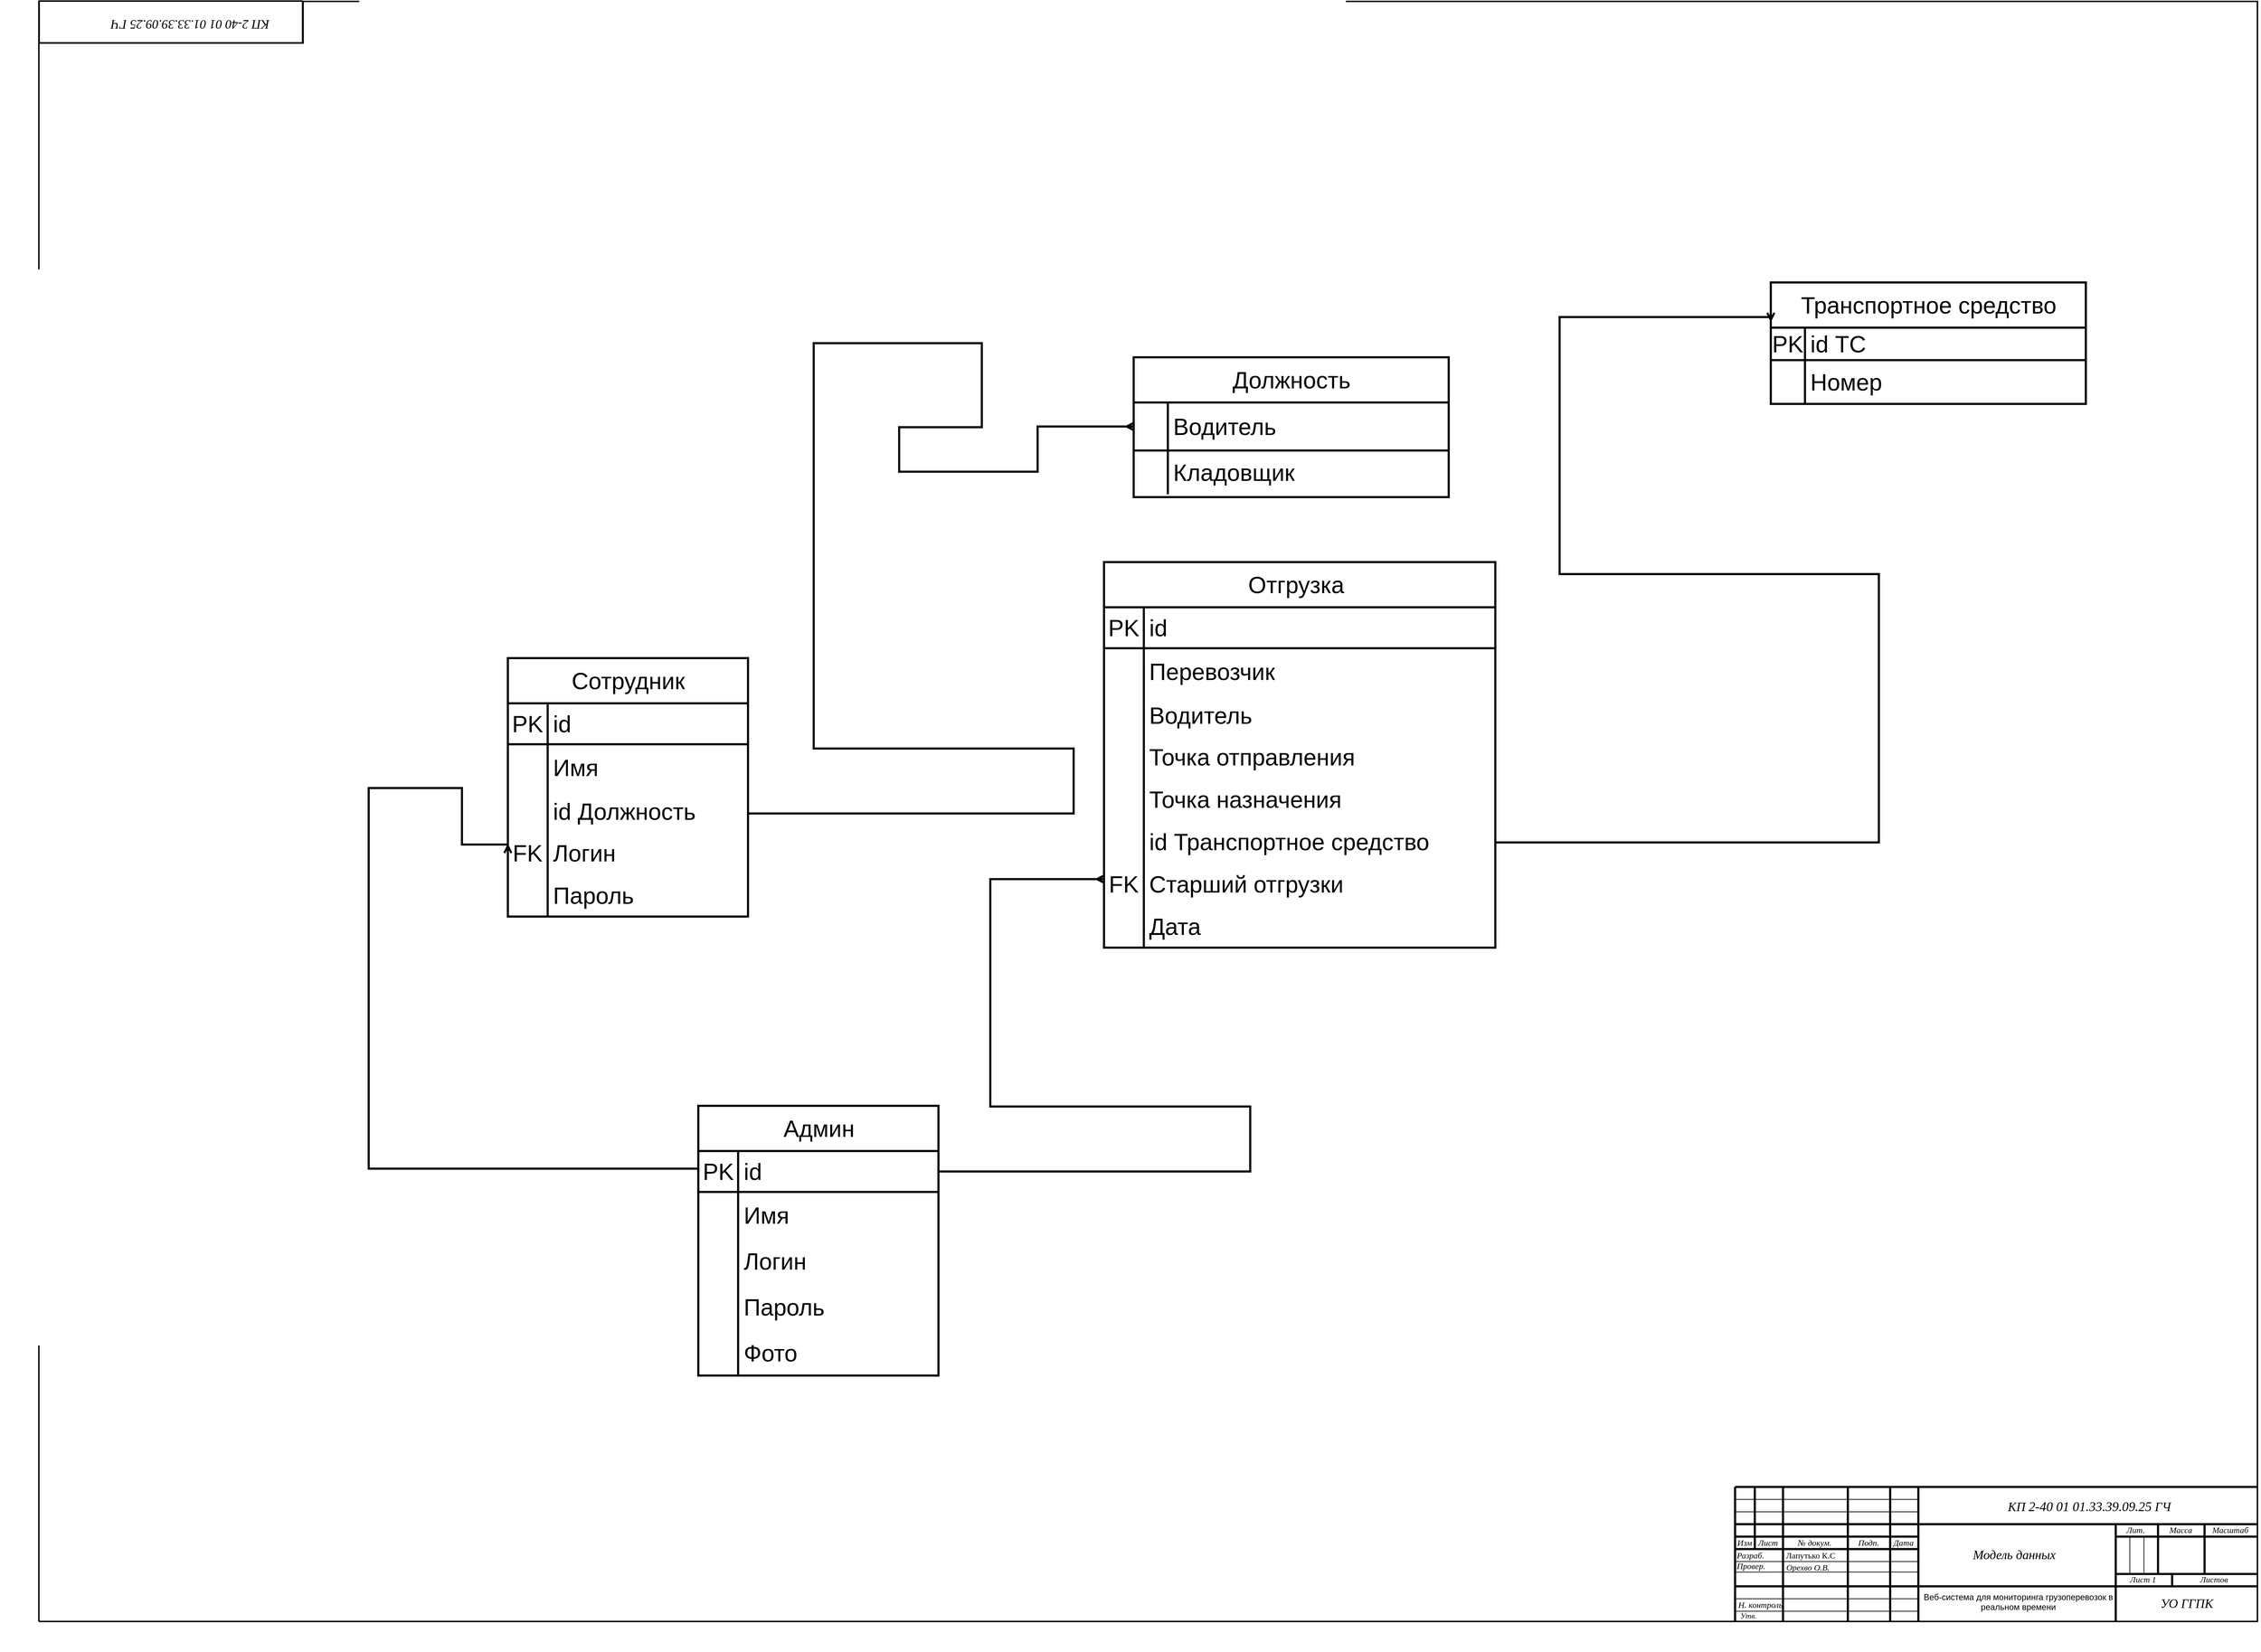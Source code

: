 <mxfile version="26.0.16">
  <diagram id="C5RBs43oDa-KdzZeNtuy" name="Page-1">
    <mxGraphModel dx="1950" dy="3145" grid="0" gridSize="10" guides="1" tooltips="1" connect="1" arrows="1" fold="1" page="1" pageScale="1" pageWidth="3300" pageHeight="2339" background="none" math="0" shadow="0">
      <root>
        <mxCell id="WIyWlLk6GJQsqaUBKTNV-0" />
        <mxCell id="WIyWlLk6GJQsqaUBKTNV-1" parent="WIyWlLk6GJQsqaUBKTNV-0" />
        <mxCell id="9QapNZnXePkyhx7noQH0-51" value="" style="group;rotation=0;movable=0;resizable=0;rotatable=0;deletable=0;editable=0;locked=1;connectable=0;" parent="WIyWlLk6GJQsqaUBKTNV-1" vertex="1" connectable="0">
          <mxGeometry x="3368" y="53" width="3200" height="2267" as="geometry" />
        </mxCell>
        <mxCell id="9QapNZnXePkyhx7noQH0-52" value="" style="verticalAlign=middle;align=center;vsdxID=1;fillColor=none;gradientColor=none;shape=stencil(nZBLDoAgDERP0z3SIyjew0SURgSD+Lu9kMZoXLhwN9O+tukAlrNpJg1SzDH4QW/URgNYgZTkjA4UkwJUgGXng+6DX1zLfmoymdXo17xh5zmRJ6Q42BWCfc2oJfdAr+Yv+AP9Cb7OJ3H/2JG1HNGz/84klThPVCc=);strokeColor=#000000;strokeWidth=2;labelBackgroundColor=none;rounded=0;html=1;whiteSpace=wrap;direction=east;fontFamily=Times New Roman;fontSize=18;rotation=0;movable=1;resizable=1;rotatable=1;deletable=1;editable=1;locked=0;connectable=1;" parent="9QapNZnXePkyhx7noQH0-51" vertex="1">
          <mxGeometry x="55.035" y="-33.004" width="3140.913" height="2294.204" as="geometry" />
        </mxCell>
        <mxCell id="9QapNZnXePkyhx7noQH0-53" value="" style="group;rotation=0;movable=1;resizable=1;rotatable=1;deletable=1;editable=1;locked=0;connectable=1;" parent="9QapNZnXePkyhx7noQH0-51" vertex="1" connectable="0">
          <mxGeometry x="2452.422" y="2058.436" width="743.526" height="208.564" as="geometry" />
        </mxCell>
        <mxCell id="9QapNZnXePkyhx7noQH0-54" style="vsdxID=2;edgeStyle=none;startArrow=none;endArrow=none;startSize=5;endSize=5;strokeWidth=3;strokeColor=#000000;spacingTop=0;spacingBottom=0;spacingLeft=0;spacingRight=0;verticalAlign=middle;html=1;labelBackgroundColor=none;rounded=0;fontFamily=Times New Roman;fontSize=18;" parent="9QapNZnXePkyhx7noQH0-53" edge="1">
          <mxGeometry as="geometry">
            <Array as="points" />
            <mxPoint x="3.992" y="202.404" as="sourcePoint" />
            <mxPoint x="3.992" y="12.32" as="targetPoint" />
          </mxGeometry>
        </mxCell>
        <mxCell id="9QapNZnXePkyhx7noQH0-55" style="vsdxID=3;edgeStyle=none;startArrow=none;endArrow=none;startSize=5;endSize=5;strokeWidth=3;strokeColor=#000000;spacingTop=0;spacingBottom=0;spacingLeft=0;spacingRight=0;verticalAlign=middle;html=1;labelBackgroundColor=none;rounded=0;fontFamily=Times New Roman;fontSize=18;movable=1;resizable=1;rotatable=1;deletable=1;editable=1;locked=0;connectable=1;" parent="9QapNZnXePkyhx7noQH0-53" edge="1">
          <mxGeometry as="geometry">
            <mxPoint as="offset" />
            <Array as="points" />
            <mxPoint x="3.992" y="12.32" as="sourcePoint" />
            <mxPoint x="742.528" y="12.32" as="targetPoint" />
          </mxGeometry>
        </mxCell>
        <mxCell id="9QapNZnXePkyhx7noQH0-56" style="vsdxID=4;edgeStyle=none;startArrow=none;endArrow=none;startSize=5;endSize=5;strokeWidth=3;strokeColor=#000000;spacingTop=0;spacingBottom=0;spacingLeft=0;spacingRight=0;verticalAlign=middle;html=1;labelBackgroundColor=none;rounded=0;fontFamily=Times New Roman;fontSize=18;" parent="9QapNZnXePkyhx7noQH0-53" edge="1">
          <mxGeometry as="geometry">
            <mxPoint as="offset" />
            <Array as="points" />
            <mxPoint x="3.992" y="65.121" as="sourcePoint" />
            <mxPoint x="742.528" y="65.121" as="targetPoint" />
          </mxGeometry>
        </mxCell>
        <mxCell id="9QapNZnXePkyhx7noQH0-57" value="" style="vsdxID=5;edgeStyle=none;startArrow=none;endArrow=none;startSize=5;endSize=5;strokeWidth=3;strokeColor=#000000;spacingTop=0;spacingBottom=0;spacingLeft=0;spacingRight=0;verticalAlign=middle;html=1;labelBackgroundColor=none;rounded=0;align=center;fontFamily=Times New Roman;fontSize=18;" parent="9QapNZnXePkyhx7noQH0-53" edge="1">
          <mxGeometry as="geometry">
            <mxPoint as="offset" />
            <Array as="points" />
            <mxPoint x="3.992" y="153.123" as="sourcePoint" />
            <mxPoint x="742.528" y="153.123" as="targetPoint" />
          </mxGeometry>
        </mxCell>
        <mxCell id="9QapNZnXePkyhx7noQH0-58" style="vsdxID=6;edgeStyle=none;startArrow=none;endArrow=none;startSize=5;endSize=5;strokeWidth=3;strokeColor=#000000;spacingTop=0;spacingBottom=0;spacingLeft=0;spacingRight=0;verticalAlign=middle;html=1;labelBackgroundColor=none;rounded=0;fontFamily=Times New Roman;fontSize=18;" parent="9QapNZnXePkyhx7noQH0-53" edge="1">
          <mxGeometry as="geometry">
            <Array as="points" />
            <mxPoint x="71.858" y="202.404" as="sourcePoint" />
            <mxPoint x="71.858" y="12.32" as="targetPoint" />
          </mxGeometry>
        </mxCell>
        <mxCell id="9QapNZnXePkyhx7noQH0-59" style="vsdxID=7;edgeStyle=none;startArrow=none;endArrow=none;startSize=5;endSize=5;strokeWidth=3;strokeColor=#000000;spacingTop=0;spacingBottom=0;spacingLeft=0;spacingRight=0;verticalAlign=middle;html=1;labelBackgroundColor=none;rounded=0;fontFamily=Times New Roman;fontSize=18;" parent="9QapNZnXePkyhx7noQH0-53" edge="1">
          <mxGeometry as="geometry">
            <Array as="points" />
            <mxPoint x="163.676" y="202.404" as="sourcePoint" />
            <mxPoint x="163.676" y="12.32" as="targetPoint" />
          </mxGeometry>
        </mxCell>
        <mxCell id="9QapNZnXePkyhx7noQH0-60" style="vsdxID=8;edgeStyle=none;startArrow=none;endArrow=none;startSize=5;endSize=5;strokeWidth=3;strokeColor=#000000;spacingTop=0;spacingBottom=0;spacingLeft=0;spacingRight=0;verticalAlign=middle;html=1;labelBackgroundColor=none;rounded=0;fontFamily=Times New Roman;fontSize=18;" parent="9QapNZnXePkyhx7noQH0-53" edge="1">
          <mxGeometry as="geometry">
            <Array as="points" />
            <mxPoint x="223.557" y="202.404" as="sourcePoint" />
            <mxPoint x="223.557" y="12.32" as="targetPoint" />
          </mxGeometry>
        </mxCell>
        <mxCell id="9QapNZnXePkyhx7noQH0-61" style="vsdxID=9;edgeStyle=none;startArrow=none;endArrow=none;startSize=5;endSize=5;strokeWidth=3;strokeColor=#000000;spacingTop=0;spacingBottom=0;spacingLeft=0;spacingRight=0;verticalAlign=middle;html=1;labelBackgroundColor=none;rounded=0;fontFamily=Times New Roman;fontSize=18;" parent="9QapNZnXePkyhx7noQH0-53" edge="1">
          <mxGeometry as="geometry">
            <Array as="points" />
            <mxPoint x="263.478" y="202.404" as="sourcePoint" />
            <mxPoint x="263.478" y="12.32" as="targetPoint" />
          </mxGeometry>
        </mxCell>
        <mxCell id="9QapNZnXePkyhx7noQH0-62" style="vsdxID=10;edgeStyle=none;startArrow=none;endArrow=none;startSize=5;endSize=5;strokeWidth=3;strokeColor=#000000;spacingTop=0;spacingBottom=0;spacingLeft=0;spacingRight=0;verticalAlign=middle;html=1;labelBackgroundColor=none;rounded=0;fontFamily=Times New Roman;fontSize=18;" parent="9QapNZnXePkyhx7noQH0-53" edge="1">
          <mxGeometry as="geometry">
            <Array as="points" />
            <mxPoint x="542.924" y="202.404" as="sourcePoint" />
            <mxPoint x="542.924" y="65.121" as="targetPoint" />
          </mxGeometry>
        </mxCell>
        <mxCell id="9QapNZnXePkyhx7noQH0-63" style="vsdxID=11;edgeStyle=none;startArrow=none;endArrow=none;startSize=5;endSize=5;strokeColor=#000000;spacingTop=0;spacingBottom=0;spacingLeft=0;spacingRight=0;verticalAlign=middle;html=1;labelBackgroundColor=none;rounded=0;fontFamily=Times New Roman;fontSize=18;" parent="9QapNZnXePkyhx7noQH0-53" edge="1">
          <mxGeometry as="geometry">
            <Array as="points" />
            <mxPoint x="3.992" y="188.324" as="sourcePoint" />
            <mxPoint x="263.478" y="188.324" as="targetPoint" />
          </mxGeometry>
        </mxCell>
        <mxCell id="9QapNZnXePkyhx7noQH0-64" style="vsdxID=12;edgeStyle=none;startArrow=none;endArrow=none;startSize=5;endSize=5;strokeColor=#000000;spacingTop=0;spacingBottom=0;spacingLeft=0;spacingRight=0;verticalAlign=middle;html=1;labelBackgroundColor=none;rounded=0;fontFamily=Times New Roman;fontSize=18;" parent="9QapNZnXePkyhx7noQH0-53" edge="1">
          <mxGeometry as="geometry">
            <Array as="points" />
            <mxPoint x="3.992" y="170.723" as="sourcePoint" />
            <mxPoint x="263.478" y="170.723" as="targetPoint" />
          </mxGeometry>
        </mxCell>
        <mxCell id="9QapNZnXePkyhx7noQH0-65" style="vsdxID=13;edgeStyle=none;startArrow=none;endArrow=none;startSize=5;endSize=5;strokeColor=#000000;spacingTop=0;spacingBottom=0;spacingLeft=0;spacingRight=0;verticalAlign=middle;html=1;labelBackgroundColor=none;rounded=0;entryX=-0.001;entryY=0.789;entryDx=0;entryDy=0;entryPerimeter=0;exitX=-0.001;exitY=0.789;exitDx=0;exitDy=0;exitPerimeter=0;fontFamily=Times New Roman;fontSize=18;" parent="9QapNZnXePkyhx7noQH0-53" target="9QapNZnXePkyhx7noQH0-100" edge="1">
          <mxGeometry as="geometry">
            <Array as="points" />
            <mxPoint x="4.99" y="132.883" as="sourcePoint" />
            <mxPoint x="268.468" y="133.763" as="targetPoint" />
          </mxGeometry>
        </mxCell>
        <mxCell id="9QapNZnXePkyhx7noQH0-66" style="vsdxID=14;edgeStyle=none;startArrow=none;endArrow=none;startSize=5;endSize=5;strokeColor=#000000;spacingTop=0;spacingBottom=0;spacingLeft=0;spacingRight=0;verticalAlign=middle;html=1;labelBackgroundColor=none;rounded=0;fontFamily=Times New Roman;fontSize=18;" parent="9QapNZnXePkyhx7noQH0-53" edge="1">
          <mxGeometry as="geometry">
            <Array as="points" />
            <mxPoint x="3.992" y="117.922" as="sourcePoint" />
            <mxPoint x="263.478" y="117.922" as="targetPoint" />
          </mxGeometry>
        </mxCell>
        <mxCell id="9QapNZnXePkyhx7noQH0-67" style="vsdxID=15;edgeStyle=none;startArrow=none;endArrow=none;startSize=5;endSize=5;strokeWidth=3;strokeColor=#000000;spacingTop=0;spacingBottom=0;spacingLeft=0;spacingRight=0;verticalAlign=middle;html=1;labelBackgroundColor=none;rounded=0;fontFamily=Times New Roman;fontSize=18;" parent="9QapNZnXePkyhx7noQH0-53" edge="1">
          <mxGeometry as="geometry">
            <Array as="points" />
            <mxPoint x="3.992" y="100.322" as="sourcePoint" />
            <mxPoint x="263.478" y="100.322" as="targetPoint" />
          </mxGeometry>
        </mxCell>
        <mxCell id="9QapNZnXePkyhx7noQH0-68" style="vsdxID=16;edgeStyle=none;startArrow=none;endArrow=none;startSize=5;endSize=5;strokeWidth=3;strokeColor=#000000;spacingTop=0;spacingBottom=0;spacingLeft=0;spacingRight=0;verticalAlign=middle;html=1;labelBackgroundColor=none;rounded=0;fontFamily=Times New Roman;fontSize=18;" parent="9QapNZnXePkyhx7noQH0-53" edge="1">
          <mxGeometry as="geometry">
            <Array as="points" />
            <mxPoint x="3.992" y="82.722" as="sourcePoint" />
            <mxPoint x="263.478" y="82.722" as="targetPoint" />
          </mxGeometry>
        </mxCell>
        <mxCell id="9QapNZnXePkyhx7noQH0-69" style="vsdxID=17;edgeStyle=none;startArrow=none;endArrow=none;startSize=5;endSize=5;strokeColor=#000000;spacingTop=0;spacingBottom=0;spacingLeft=0;spacingRight=0;verticalAlign=middle;html=1;labelBackgroundColor=none;rounded=0;fontFamily=Times New Roman;fontSize=18;" parent="9QapNZnXePkyhx7noQH0-53" edge="1">
          <mxGeometry as="geometry">
            <Array as="points" />
            <mxPoint x="3.992" y="47.521" as="sourcePoint" />
            <mxPoint x="263.478" y="47.521" as="targetPoint" />
          </mxGeometry>
        </mxCell>
        <mxCell id="9QapNZnXePkyhx7noQH0-70" style="vsdxID=18;edgeStyle=none;startArrow=none;endArrow=none;startSize=5;endSize=5;strokeColor=#000000;spacingTop=0;spacingBottom=0;spacingLeft=0;spacingRight=0;verticalAlign=middle;html=1;labelBackgroundColor=none;rounded=0;fontFamily=Times New Roman;fontSize=18;" parent="9QapNZnXePkyhx7noQH0-53" edge="1">
          <mxGeometry as="geometry">
            <Array as="points" />
            <mxPoint x="3.992" y="29.921" as="sourcePoint" />
            <mxPoint x="263.478" y="29.921" as="targetPoint" />
          </mxGeometry>
        </mxCell>
        <mxCell id="9QapNZnXePkyhx7noQH0-71" style="vsdxID=19;edgeStyle=none;startArrow=none;endArrow=none;startSize=5;endSize=5;strokeWidth=3;strokeColor=#000000;spacingTop=0;spacingBottom=0;spacingLeft=0;spacingRight=0;verticalAlign=middle;html=1;labelBackgroundColor=none;rounded=0;fontFamily=Times New Roman;fontSize=18;" parent="9QapNZnXePkyhx7noQH0-53" edge="1">
          <mxGeometry as="geometry">
            <Array as="points" />
            <mxPoint x="31.937" y="12.32" as="sourcePoint" />
            <mxPoint x="31.937" y="100.322" as="targetPoint" />
          </mxGeometry>
        </mxCell>
        <mxCell id="9QapNZnXePkyhx7noQH0-72" style="vsdxID=20;edgeStyle=none;startArrow=none;endArrow=none;startSize=5;endSize=5;strokeWidth=3;strokeColor=#000000;spacingTop=0;spacingBottom=0;spacingLeft=0;spacingRight=0;verticalAlign=middle;html=1;labelBackgroundColor=none;rounded=0;fontFamily=Times New Roman;fontSize=18;" parent="9QapNZnXePkyhx7noQH0-53" edge="1">
          <mxGeometry as="geometry">
            <mxPoint as="offset" />
            <Array as="points" />
            <mxPoint x="542.924" y="135.523" as="sourcePoint" />
            <mxPoint x="742.528" y="135.523" as="targetPoint" />
          </mxGeometry>
        </mxCell>
        <mxCell id="9QapNZnXePkyhx7noQH0-73" style="vsdxID=21;edgeStyle=none;startArrow=none;endArrow=none;startSize=5;endSize=5;strokeWidth=3;strokeColor=#000000;spacingTop=0;spacingBottom=0;spacingLeft=0;spacingRight=0;verticalAlign=middle;html=1;labelBackgroundColor=none;rounded=0;fontFamily=Times New Roman;fontSize=18;" parent="9QapNZnXePkyhx7noQH0-53" edge="1">
          <mxGeometry as="geometry">
            <mxPoint as="offset" />
            <Array as="points" />
            <mxPoint x="542.924" y="82.722" as="sourcePoint" />
            <mxPoint x="742.528" y="82.722" as="targetPoint" />
          </mxGeometry>
        </mxCell>
        <mxCell id="9QapNZnXePkyhx7noQH0-74" style="vsdxID=22;edgeStyle=none;startArrow=none;endArrow=none;startSize=5;endSize=5;strokeColor=#000000;spacingTop=0;spacingBottom=0;spacingLeft=0;spacingRight=0;verticalAlign=middle;html=1;labelBackgroundColor=none;rounded=0;fontFamily=Times New Roman;fontSize=18;" parent="9QapNZnXePkyhx7noQH0-53" edge="1">
          <mxGeometry as="geometry">
            <Array as="points" />
            <mxPoint x="562.884" y="82.722" as="sourcePoint" />
            <mxPoint x="562.884" y="135.523" as="targetPoint" />
          </mxGeometry>
        </mxCell>
        <mxCell id="9QapNZnXePkyhx7noQH0-75" style="vsdxID=23;edgeStyle=none;startArrow=none;endArrow=none;startSize=5;endSize=5;strokeColor=#000000;spacingTop=0;spacingBottom=0;spacingLeft=0;spacingRight=0;verticalAlign=middle;html=1;labelBackgroundColor=none;rounded=0;fontFamily=Times New Roman;fontSize=18;" parent="9QapNZnXePkyhx7noQH0-53" edge="1">
          <mxGeometry as="geometry">
            <Array as="points" />
            <mxPoint x="582.845" y="82.722" as="sourcePoint" />
            <mxPoint x="582.845" y="135.523" as="targetPoint" />
          </mxGeometry>
        </mxCell>
        <mxCell id="9QapNZnXePkyhx7noQH0-76" style="vsdxID=24;edgeStyle=none;startArrow=none;endArrow=none;startSize=5;endSize=5;strokeWidth=3;strokeColor=#000000;spacingTop=0;spacingBottom=0;spacingLeft=0;spacingRight=0;verticalAlign=middle;html=1;labelBackgroundColor=none;rounded=0;fontFamily=Times New Roman;fontSize=18;" parent="9QapNZnXePkyhx7noQH0-53" edge="1">
          <mxGeometry as="geometry">
            <Array as="points" />
            <mxPoint x="602.805" y="65.121" as="sourcePoint" />
            <mxPoint x="602.805" y="135.523" as="targetPoint" />
          </mxGeometry>
        </mxCell>
        <mxCell id="9QapNZnXePkyhx7noQH0-77" style="vsdxID=25;edgeStyle=none;startArrow=none;endArrow=none;startSize=5;endSize=5;strokeWidth=3;strokeColor=#000000;spacingTop=0;spacingBottom=0;spacingLeft=0;spacingRight=0;verticalAlign=middle;html=1;labelBackgroundColor=none;rounded=0;fontFamily=Times New Roman;fontSize=18;" parent="9QapNZnXePkyhx7noQH0-53" edge="1">
          <mxGeometry as="geometry">
            <Array as="points" />
            <mxPoint x="668.675" y="65.121" as="sourcePoint" />
            <mxPoint x="668.675" y="135.523" as="targetPoint" />
          </mxGeometry>
        </mxCell>
        <mxCell id="9QapNZnXePkyhx7noQH0-78" style="vsdxID=26;edgeStyle=none;startArrow=none;endArrow=none;startSize=5;endSize=5;strokeWidth=3;strokeColor=#000000;spacingTop=0;spacingBottom=0;spacingLeft=0;spacingRight=0;verticalAlign=middle;html=1;labelBackgroundColor=none;rounded=0;fontFamily=Times New Roman;fontSize=18;" parent="9QapNZnXePkyhx7noQH0-53" edge="1">
          <mxGeometry as="geometry">
            <Array as="points" />
            <mxPoint x="622.766" y="135.523" as="sourcePoint" />
            <mxPoint x="622.766" y="153.123" as="targetPoint" />
          </mxGeometry>
        </mxCell>
        <mxCell id="9QapNZnXePkyhx7noQH0-79" value="&lt;p style=&quot;margin: 0px; text-indent: 0px; direction: ltr;&quot;&gt;&lt;font size=&quot;1&quot; data-font-src=&quot;https://fonts.googleapis.com/css?family=Isocpeur&quot; face=&quot;Isocpeur&quot; style=&quot;color: rgb(0, 0, 0); direction: ltr; letter-spacing: 0px; line-height: 120%; opacity: 1;&quot;&gt;&lt;i style=&quot;font-size: 12px;&quot;&gt;Н. контроль&lt;/i&gt;&lt;/font&gt;&lt;/p&gt;" style="verticalAlign=middle;align=left;vsdxID=27;fillColor=none;gradientColor=none;strokeColor=none;labelBackgroundColor=none;rounded=0;html=1;whiteSpace=wrap;direction=east;fontFamily=Times New Roman;fontSize=18;rotation=0;" parent="9QapNZnXePkyhx7noQH0-53" vertex="1">
          <mxGeometry x="7" y="171.6" width="72.84" height="12.4" as="geometry" />
        </mxCell>
        <mxCell id="9QapNZnXePkyhx7noQH0-81" value="&lt;p style=&quot;margin: 0px; text-indent: 0px; direction: ltr; font-size: 18px;&quot;&gt;&lt;font style=&quot;font-size: 18px; color: rgb(0, 0, 0); direction: ltr; letter-spacing: 0px; line-height: 120%; opacity: 1;&quot;&gt;&lt;i style=&quot;font-size: 18px;&quot;&gt;&lt;br style=&quot;font-size: 18px;&quot;&gt;&lt;/i&gt;&lt;/font&gt;&lt;/p&gt;" style="verticalAlign=middle;align=left;vsdxID=29;fillColor=none;gradientColor=none;strokeColor=none;labelBackgroundColor=none;rounded=0;html=1;whiteSpace=wrap;direction=east;fontFamily=Times New Roman;fontSize=18;rotation=0;" parent="9QapNZnXePkyhx7noQH0-53" vertex="1">
          <mxGeometry y="134.643" width="75.85" height="15.84" as="geometry" />
        </mxCell>
        <mxCell id="9QapNZnXePkyhx7noQH0-82" value="&lt;p style=&quot;margin: 0px; text-indent: 0px; direction: ltr;&quot;&gt;&lt;font style=&quot;color: rgb(0, 0, 0); direction: ltr; letter-spacing: 0px; line-height: 120%; opacity: 1;&quot;&gt;&lt;i style=&quot;&quot;&gt;&lt;font style=&quot;font-size: 12px;&quot;&gt;Провер.&lt;/font&gt;&lt;br style=&quot;font-size: 18px;&quot;&gt;&lt;/i&gt;&lt;/font&gt;&lt;/p&gt;" style="verticalAlign=middle;align=left;vsdxID=30;fillColor=none;gradientColor=none;strokeColor=none;labelBackgroundColor=none;rounded=0;html=1;whiteSpace=wrap;direction=east;fontFamily=Isocpeur;fontSize=18;rotation=0;fontSource=https%3A%2F%2Ffonts.googleapis.com%2Fcss%3Ffamily%3DIsocpeur;" parent="9QapNZnXePkyhx7noQH0-53" vertex="1">
          <mxGeometry x="4.99" y="117.92" width="68.86" height="12.08" as="geometry" />
        </mxCell>
        <mxCell id="9QapNZnXePkyhx7noQH0-83" value="&lt;p style=&quot;margin: 0px; text-indent: 0px; direction: ltr;&quot;&gt;&lt;font style=&quot;color: rgb(0, 0, 0); direction: ltr; letter-spacing: 0px; line-height: 120%; opacity: 1;&quot;&gt;&lt;i style=&quot;&quot;&gt;&lt;font style=&quot;font-size: 12px;&quot;&gt;Разраб.&lt;/font&gt;&lt;br style=&quot;font-size: 18px;&quot;&gt;&lt;/i&gt;&lt;/font&gt;&lt;/p&gt;" style="verticalAlign=middle;align=left;vsdxID=31;fillColor=none;gradientColor=none;strokeColor=none;labelBackgroundColor=none;rounded=0;html=1;whiteSpace=wrap;direction=east;fontFamily=Isocpeur;fontSize=18;rotation=0;fontSource=https%3A%2F%2Ffonts.googleapis.com%2Fcss%3Ffamily%3DIsocpeur;" parent="9QapNZnXePkyhx7noQH0-53" vertex="1">
          <mxGeometry x="4.99" y="101.202" width="68.864" height="14.96" as="geometry" />
        </mxCell>
        <mxCell id="9QapNZnXePkyhx7noQH0-84" value="&lt;p style=&quot;margin: 0px; text-indent: 0px; direction: ltr; font-size: 12px;&quot;&gt;&lt;font style=&quot;font-size: 12px; color: rgb(0, 0, 0); direction: ltr; letter-spacing: 0px; line-height: 120%; opacity: 1;&quot;&gt;&lt;i style=&quot;font-size: 12px;&quot;&gt;Изм&lt;br style=&quot;font-size: 12px;&quot;&gt;&lt;/i&gt;&lt;/font&gt;&lt;/p&gt;" style="verticalAlign=middle;align=center;vsdxID=32;fillColor=none;gradientColor=none;strokeColor=none;labelBackgroundColor=none;rounded=0;html=1;whiteSpace=wrap;direction=east;fontFamily=Isocpeur;fontSize=12;rotation=0;fontSource=https%3A%2F%2Ffonts.googleapis.com%2Fcss%3Ffamily%3DIsocpeur;" parent="9QapNZnXePkyhx7noQH0-53" vertex="1">
          <mxGeometry y="83.602" width="35.929" height="14.96" as="geometry" />
        </mxCell>
        <mxCell id="9QapNZnXePkyhx7noQH0-85" value="&lt;p style=&quot;margin: 0px; text-indent: 0px; direction: ltr; font-size: 12px;&quot;&gt;&lt;font style=&quot;font-size: 12px; color: rgb(0, 0, 0); direction: ltr; letter-spacing: 0px; line-height: 120%; opacity: 1;&quot;&gt;&lt;i style=&quot;font-size: 12px;&quot;&gt;&lt;font data-font-src=&quot;https://fonts.googleapis.com/css?family=Isocpeur&quot; style=&quot;font-size: 12px;&quot;&gt;Лист&lt;/font&gt;&lt;br style=&quot;font-size: 12px;&quot;&gt;&lt;/i&gt;&lt;/font&gt;&lt;/p&gt;" style="verticalAlign=middle;align=center;vsdxID=33;fillColor=none;gradientColor=none;strokeColor=none;labelBackgroundColor=none;rounded=0;html=1;whiteSpace=wrap;direction=east;fontFamily=Isocpeur;fontSize=12;rotation=0;fontSource=https%3A%2F%2Ffonts.googleapis.com%2Fcss%3Ffamily%3DIsocpeur;" parent="9QapNZnXePkyhx7noQH0-53" vertex="1">
          <mxGeometry x="29.941" y="83.602" width="41.917" height="14.96" as="geometry" />
        </mxCell>
        <mxCell id="9QapNZnXePkyhx7noQH0-86" value="&lt;p style=&quot;margin: 0px; text-indent: 0px; direction: ltr; font-size: 12px;&quot;&gt;&lt;font style=&quot;font-size: 12px; color: rgb(0, 0, 0); direction: ltr; letter-spacing: 0px; line-height: 120%; opacity: 1;&quot;&gt;&lt;i style=&quot;font-size: 12px;&quot;&gt;№ докум.&lt;br style=&quot;font-size: 12px;&quot;&gt;&lt;/i&gt;&lt;/font&gt;&lt;/p&gt;" style="verticalAlign=middle;align=center;vsdxID=34;fillColor=none;gradientColor=none;strokeColor=none;labelBackgroundColor=none;rounded=0;html=1;whiteSpace=wrap;direction=east;fontFamily=Isocpeur;fontSize=12;rotation=0;fontSource=https%3A%2F%2Ffonts.googleapis.com%2Fcss%3Ffamily%3DIsocpeur;" parent="9QapNZnXePkyhx7noQH0-53" vertex="1">
          <mxGeometry x="72.856" y="83.602" width="87.826" height="14.96" as="geometry" />
        </mxCell>
        <mxCell id="9QapNZnXePkyhx7noQH0-87" value="&lt;p style=&quot;margin: 0px; text-indent: 0px; direction: ltr; font-size: 12px;&quot;&gt;&lt;font style=&quot;font-size: 12px; color: rgb(0, 0, 0); direction: ltr; letter-spacing: 0px; line-height: 120%; opacity: 1;&quot;&gt;&lt;i style=&quot;font-size: 12px;&quot;&gt;Подп.&lt;br style=&quot;font-size: 12px;&quot;&gt;&lt;/i&gt;&lt;/font&gt;&lt;/p&gt;" style="verticalAlign=middle;align=center;vsdxID=35;fillColor=none;gradientColor=none;strokeColor=none;labelBackgroundColor=none;rounded=0;html=1;whiteSpace=wrap;direction=east;fontFamily=Isocpeur;fontSize=12;rotation=0;fontSource=https%3A%2F%2Ffonts.googleapis.com%2Fcss%3Ffamily%3DIsocpeur;" parent="9QapNZnXePkyhx7noQH0-53" vertex="1">
          <mxGeometry x="164.674" y="83.602" width="56.887" height="14.96" as="geometry" />
        </mxCell>
        <mxCell id="9QapNZnXePkyhx7noQH0-88" value="&lt;p style=&quot;margin: 0px; text-indent: 0px; direction: ltr; font-size: 12px;&quot;&gt;&lt;font style=&quot;color: rgb(0, 0, 0); direction: ltr; letter-spacing: 0px; line-height: 120%; opacity: 1; font-size: 12px;&quot;&gt;&lt;i style=&quot;font-size: 12px;&quot;&gt;&lt;font style=&quot;font-size: 12px;&quot;&gt;Дата&lt;/font&gt;&lt;br style=&quot;font-size: 12px;&quot;&gt;&lt;/i&gt;&lt;/font&gt;&lt;/p&gt;" style="verticalAlign=middle;align=center;vsdxID=36;fillColor=none;gradientColor=none;strokeColor=none;labelBackgroundColor=none;rounded=0;html=1;whiteSpace=wrap;direction=east;fontFamily=Isocpeur;fontSize=12;rotation=0;fontSource=https%3A%2F%2Ffonts.googleapis.com%2Fcss%3Ffamily%3DIsocpeur;" parent="9QapNZnXePkyhx7noQH0-53" vertex="1">
          <mxGeometry x="221.561" y="83.602" width="41.917" height="14.96" as="geometry" />
        </mxCell>
        <mxCell id="9QapNZnXePkyhx7noQH0-89" value="&lt;p style=&quot;margin: 0px; text-indent: 0px; direction: ltr; font-size: 12px;&quot;&gt;&lt;font style=&quot;font-size: 12px; color: rgb(0, 0, 0); direction: ltr; letter-spacing: 0px; line-height: 120%; opacity: 1;&quot;&gt;&lt;i style=&quot;font-size: 12px;&quot;&gt;Лит.&lt;br style=&quot;font-size: 12px;&quot;&gt;&lt;/i&gt;&lt;/font&gt;&lt;/p&gt;" style="verticalAlign=middle;align=center;vsdxID=37;fillColor=none;gradientColor=none;strokeColor=none;labelBackgroundColor=none;rounded=0;html=1;whiteSpace=wrap;direction=east;fontFamily=Isocpeur;fontSize=12;rotation=0;fontSource=https%3A%2F%2Ffonts.googleapis.com%2Fcss%3Ffamily%3DIsocpeur;" parent="9QapNZnXePkyhx7noQH0-53" vertex="1">
          <mxGeometry x="542.924" y="66.001" width="56.887" height="14.96" as="geometry" />
        </mxCell>
        <mxCell id="9QapNZnXePkyhx7noQH0-90" value="&lt;p style=&quot;margin: 0px; text-indent: 0px; direction: ltr; font-size: 12px;&quot;&gt;&lt;font style=&quot;font-size: 12px; color: rgb(0, 0, 0); direction: ltr; letter-spacing: 0px; line-height: 120%; opacity: 1;&quot;&gt;&lt;i style=&quot;font-size: 12px;&quot;&gt;Масса&lt;br style=&quot;font-size: 12px;&quot;&gt;&lt;/i&gt;&lt;/font&gt;&lt;/p&gt;" style="verticalAlign=middle;align=center;vsdxID=38;fillColor=none;gradientColor=none;strokeColor=none;labelBackgroundColor=none;rounded=0;html=1;whiteSpace=wrap;direction=east;fontFamily=Isocpeur;fontSize=12;rotation=0;fontSource=https%3A%2F%2Ffonts.googleapis.com%2Fcss%3Ffamily%3DIsocpeur;" parent="9QapNZnXePkyhx7noQH0-53" vertex="1">
          <mxGeometry x="603.803" y="66.001" width="62.875" height="14.96" as="geometry" />
        </mxCell>
        <mxCell id="9QapNZnXePkyhx7noQH0-91" value="&lt;p style=&quot;margin: 0px; text-indent: 0px; direction: ltr; font-size: 12px;&quot;&gt;&lt;font style=&quot;font-size: 12px; color: rgb(0, 0, 0); direction: ltr; letter-spacing: 0px; line-height: 120%; opacity: 1;&quot;&gt;&lt;i style=&quot;font-size: 12px;&quot;&gt;&lt;font data-font-src=&quot;https://fonts.googleapis.com/css?family=Isocpeur&quot; face=&quot;Isocpeur&quot; style=&quot;font-size: 12px;&quot;&gt;Масштаб&lt;/font&gt;&lt;br style=&quot;font-size: 12px;&quot;&gt;&lt;/i&gt;&lt;/font&gt;&lt;/p&gt;" style="verticalAlign=middle;align=center;vsdxID=39;fillColor=none;gradientColor=none;strokeColor=none;labelBackgroundColor=none;rounded=0;html=1;whiteSpace=wrap;direction=east;fontFamily=Times New Roman;fontSize=12;rotation=0;" parent="9QapNZnXePkyhx7noQH0-53" vertex="1">
          <mxGeometry x="669.673" y="66.001" width="70.86" height="14.96" as="geometry" />
        </mxCell>
        <mxCell id="9QapNZnXePkyhx7noQH0-92" value="&lt;p style=&quot;margin: 0px; text-indent: 0px; direction: ltr; font-size: 12px;&quot;&gt;&lt;font style=&quot;font-size: 12px; color: rgb(0, 0, 0); direction: ltr; letter-spacing: 0px; line-height: 120%; opacity: 1;&quot;&gt;&lt;i style=&quot;font-size: 12px;&quot;&gt;Листов &lt;br style=&quot;font-size: 12px;&quot;&gt;&lt;/i&gt;&lt;/font&gt;&lt;/p&gt;" style="verticalAlign=middle;align=center;vsdxID=40;fillColor=none;gradientColor=none;strokeColor=none;labelBackgroundColor=none;rounded=0;html=1;whiteSpace=wrap;direction=east;fontFamily=Isocpeur;fontSize=12;rotation=0;fontSource=https%3A%2F%2Ffonts.googleapis.com%2Fcss%3Ffamily%3DIsocpeur;" parent="9QapNZnXePkyhx7noQH0-53" vertex="1">
          <mxGeometry x="623.764" y="136.403" width="116.769" height="14.96" as="geometry" />
        </mxCell>
        <mxCell id="9QapNZnXePkyhx7noQH0-93" value="&lt;p style=&quot;margin: 0px; text-indent: 0px; direction: ltr; font-size: 12px;&quot;&gt;&lt;font style=&quot;font-size: 12px; color: rgb(0, 0, 0); direction: ltr; letter-spacing: 0px; line-height: 120%; opacity: 1;&quot;&gt;&lt;i style=&quot;font-size: 12px;&quot;&gt;Лист 1&lt;br style=&quot;font-size: 12px;&quot;&gt;&lt;/i&gt;&lt;/font&gt;&lt;/p&gt;" style="verticalAlign=middle;align=center;vsdxID=41;fillColor=none;gradientColor=none;strokeColor=none;labelBackgroundColor=none;rounded=0;html=1;whiteSpace=wrap;direction=east;fontFamily=Isocpeur;fontSize=12;rotation=0;fontSource=https%3A%2F%2Ffonts.googleapis.com%2Fcss%3Ffamily%3DIsocpeur;" parent="9QapNZnXePkyhx7noQH0-53" vertex="1">
          <mxGeometry x="543.922" y="136.403" width="75.85" height="14.96" as="geometry" />
        </mxCell>
        <mxCell id="9QapNZnXePkyhx7noQH0-94" value="&lt;p style=&quot;margin: 0px; text-indent: 0px; direction: ltr; font-size: 12px;&quot;&gt;&lt;font data-font-src=&quot;https://fonts.googleapis.com/css?family=Isocpeur&quot; face=&quot;Isocpeur&quot; style=&quot;font-size: 12px; color: rgb(0, 0, 0); direction: ltr; letter-spacing: 0px; line-height: 120%; opacity: 1;&quot;&gt;&lt;i style=&quot;font-size: 12px;&quot;&gt;Орехво О.В.&lt;/i&gt;&lt;/font&gt;&lt;/p&gt;" style="verticalAlign=middle;align=left;vsdxID=44;fillColor=none;gradientColor=none;shape=stencil(nZBLDoAgDERP0z3SIyjew0SURgSD+Lu9kMZoXLhwN9O+tukAlrNpJg1SzDH4QW/URgNYgZTkjA4UkwJUgGXng+6DX1zLfmoymdXo17xh5zmRJ6Q42BWCfc2oJfdAr+Yv+AP9Cb7OJ3H/2JG1HNGz/84klThPVCc=);strokeColor=none;labelBackgroundColor=none;rounded=0;html=1;whiteSpace=wrap;direction=east;fontFamily=Times New Roman;fontSize=12;rotation=0;movable=1;resizable=1;rotatable=1;deletable=1;editable=1;locked=0;connectable=1;" parent="9QapNZnXePkyhx7noQH0-53" vertex="1">
          <mxGeometry x="74.85" y="114.4" width="69.15" height="24.64" as="geometry" />
        </mxCell>
        <mxCell id="9QapNZnXePkyhx7noQH0-97" value="&lt;p style=&quot;margin: 0px; text-indent: 0px; direction: ltr; font-size: 18px;&quot;&gt;&lt;font style=&quot;font-size: 18px; color: rgb(0, 0, 0); direction: ltr; letter-spacing: 0px; line-height: 120%; opacity: 1;&quot;&gt;&lt;i style=&quot;font-size: 18px;&quot;&gt;&lt;br style=&quot;font-size: 18px;&quot;&gt;&lt;/i&gt;&lt;/font&gt;&lt;/p&gt;" style="verticalAlign=middle;align=left;vsdxID=79;fillColor=none;gradientColor=none;shape=stencil(nZBLDoAgDERP0z3SIyjew0SURgSD+Lu9kMZoXLhwN9O+tukAlrNpJg1SzDH4QW/URgNYgZTkjA4UkwJUgGXng+6DX1zLfmoymdXo17xh5zmRJ6Q42BWCfc2oJfdAr+Yv+AP9Cb7OJ3H/2JG1HNGz/84klThPVCc=);strokeColor=none;labelBackgroundColor=none;rounded=0;html=1;whiteSpace=wrap;direction=east;fontFamily=Times New Roman;fontSize=18;rotation=0;" parent="9QapNZnXePkyhx7noQH0-53" vertex="1">
          <mxGeometry x="69.862" y="167.203" width="149.703" height="24.64" as="geometry" />
        </mxCell>
        <mxCell id="9QapNZnXePkyhx7noQH0-98" value="&lt;p style=&quot;margin: 0px; text-indent: 0px; direction: ltr; font-size: 18px;&quot;&gt;&lt;font style=&quot;font-size: 18px; color: rgb(0, 0, 0); direction: ltr; letter-spacing: 0px; line-height: 120%; opacity: 1;&quot;&gt;&lt;i style=&quot;font-size: 18px;&quot;&gt;&lt;br style=&quot;font-size: 18px;&quot;&gt;&lt;/i&gt;&lt;/font&gt;&lt;/p&gt;" style="verticalAlign=middle;align=left;vsdxID=81;fillColor=none;gradientColor=none;shape=stencil(nZBLDoAgDERP0z3SIyjew0SURgSD+Lu9kMZoXLhwN9O+tukAlrNpJg1SzDH4QW/URgNYgZTkjA4UkwJUgGXng+6DX1zLfmoymdXo17xh5zmRJ6Q42BWCfc2oJfdAr+Yv+AP9Cb7OJ3H/2JG1HNGz/84klThPVCc=);strokeColor=none;labelBackgroundColor=none;rounded=0;html=1;whiteSpace=wrap;direction=east;fontFamily=Times New Roman;fontSize=18;rotation=0;" parent="9QapNZnXePkyhx7noQH0-53" vertex="1">
          <mxGeometry x="68.864" y="183.924" width="139.723" height="24.64" as="geometry" />
        </mxCell>
        <mxCell id="9QapNZnXePkyhx7noQH0-99" value="&lt;p style=&quot;margin: 0px; text-indent: 0px; direction: ltr; font-size: 18px;&quot;&gt;&lt;font style=&quot;font-size: 18px; color: rgb(0, 0, 0); direction: ltr; letter-spacing: 0px; line-height: 120%; opacity: 1;&quot;&gt;&lt;i style=&quot;font-size: 18px;&quot;&gt;УО ГГПК&lt;br style=&quot;font-size: 18px;&quot;&gt;&lt;/i&gt;&lt;/font&gt;&lt;/p&gt;" style="verticalAlign=middle;align=center;vsdxID=48;fillColor=none;gradientColor=none;strokeColor=none;labelBackgroundColor=none;rounded=0;html=1;whiteSpace=wrap;direction=east;fontFamily=Isocpeur;fontSize=18;rotation=0;fontSource=https%3A%2F%2Ffonts.googleapis.com%2Fcss%3Ffamily%3DIsocpeur;" parent="9QapNZnXePkyhx7noQH0-53" vertex="1">
          <mxGeometry x="543.922" y="152.243" width="199.604" height="50.161" as="geometry" />
        </mxCell>
        <mxCell id="9QapNZnXePkyhx7noQH0-100" value="&lt;font style=&quot;font-size: 18px; color: rgb(0, 0, 0); direction: ltr; letter-spacing: 0px; line-height: 120%; opacity: 1;&quot;&gt;&lt;i style=&quot;font-size: 18px;&quot;&gt;&lt;font face=&quot;Isocpeur&quot;&gt;Модель данных&amp;nbsp;&lt;/font&gt;&lt;br style=&quot;font-size: 18px;&quot;&gt;&lt;/i&gt;&lt;/font&gt;" style="verticalAlign=middle;align=center;vsdxID=43;fillColor=none;gradientColor=none;shape=stencil(nZBLDoAgDERP0z3SIyjew0SURgSD+Lu9kMZoXLhwN9O+tukAlrNpJg1SzDH4QW/URgNYgZTkjA4UkwJUgGXng+6DX1zLfmoymdXo17xh5zmRJ6Q42BWCfc2oJfdAr+Yv+AP9Cb7OJ3H/2JG1HNGz/84klThPVCc=);strokeColor=none;labelBackgroundColor=none;rounded=0;html=1;whiteSpace=wrap;direction=east;fontFamily=Times New Roman;fontSize=18;rotation=0;" parent="9QapNZnXePkyhx7noQH0-53" vertex="1">
          <mxGeometry x="262.48" y="66.881" width="278.448" height="83.602" as="geometry" />
        </mxCell>
        <mxCell id="9QapNZnXePkyhx7noQH0-80" value="&lt;p style=&quot;margin: 0px; text-indent: 0px; direction: ltr;&quot;&gt;&lt;font size=&quot;1&quot; style=&quot;color: rgb(0, 0, 0); direction: ltr; letter-spacing: 0px; line-height: 120%; opacity: 1;&quot;&gt;&lt;i style=&quot;font-size: 11px;&quot;&gt;Утв.&lt;/i&gt;&lt;/font&gt;&lt;/p&gt;" style="verticalAlign=middle;align=left;vsdxID=28;fillColor=none;gradientColor=none;strokeColor=none;labelBackgroundColor=none;rounded=0;html=1;whiteSpace=wrap;direction=east;fontFamily=Isocpeur;fontSize=13;rotation=0;strokeWidth=1;fontSource=https%3A%2F%2Ffonts.googleapis.com%2Fcss%3Ffamily%3DIsocpeur;" parent="9QapNZnXePkyhx7noQH0-53" vertex="1">
          <mxGeometry x="9.978" y="185.684" width="64.871" height="16.72" as="geometry" />
        </mxCell>
        <mxCell id="3bxglLIeMNfz1m-9U6Gm-157" style="edgeStyle=orthogonalEdgeStyle;rounded=0;orthogonalLoop=1;jettySize=auto;html=1;exitX=0;exitY=0.5;exitDx=0;exitDy=0;entryX=0;entryY=0.5;entryDx=0;entryDy=0;endArrow=ERmany;endFill=0;fontSize=33;spacingRight=0;spacing=2;" parent="WIyWlLk6GJQsqaUBKTNV-1" edge="1">
          <mxGeometry relative="1" as="geometry">
            <Array as="points">
              <mxPoint x="3976" y="757.7" />
              <mxPoint x="3976" y="469.7" />
            </Array>
            <mxPoint x="4113" y="469.5" as="targetPoint" />
          </mxGeometry>
        </mxCell>
        <mxCell id="3bxglLIeMNfz1m-9U6Gm-163" style="edgeStyle=orthogonalEdgeStyle;rounded=0;orthogonalLoop=1;jettySize=auto;html=1;exitX=0;exitY=0.5;exitDx=0;exitDy=0;entryX=0;entryY=0.5;entryDx=0;entryDy=0;endArrow=ERmany;endFill=0;fontSize=33;spacingRight=0;spacing=2;" parent="WIyWlLk6GJQsqaUBKTNV-1" edge="1">
          <mxGeometry relative="1" as="geometry">
            <Array as="points">
              <mxPoint x="4059" y="359.7" />
              <mxPoint x="4059" y="-240.3" />
              <mxPoint x="4086" y="-240.3" />
            </Array>
            <mxPoint x="4113" y="360" as="sourcePoint" />
          </mxGeometry>
        </mxCell>
        <mxCell id="TbYBcsxr0C4XpueM_LyH-2" value="&lt;p style=&quot;margin: 17px 0px 0px ; text-indent: 0px ; direction: ltr ; font-size: 18px&quot;&gt;&lt;font style=&quot;font-size: 18px ; color: rgb(0 , 0 , 0) ; direction: ltr ; letter-spacing: 0px ; line-height: 120% ; opacity: 1&quot;&gt;&lt;i style=&quot;border-color: var(--border-color); font-family: Isocpeur;&quot;&gt;&lt;i style=&quot;border-color: var(--border-color); letter-spacing: 0px; background-color: initial;&quot;&gt;КП&lt;/i&gt;&lt;i style=&quot;border-color: var(--border-color); letter-spacing: 0px; background-color: initial;&quot;&gt;&amp;nbsp;&lt;/i&gt;&lt;i style=&quot;border-color: var(--border-color); letter-spacing: 0px; background-color: initial;&quot;&gt;&lt;span style=&quot;border-color: var(--border-color); font-size: 14pt; line-height: 21.467px; font-family: ISOCPEUR, &amp;quot;sans-serif&amp;quot;;&quot;&gt;2-40 01 01.33.39.09.25&lt;/span&gt;&lt;/i&gt;&amp;nbsp;ГЧ&lt;/i&gt;&lt;i style=&quot;font-size: 18px&quot;&gt;&lt;br style=&quot;font-size: 18px&quot;&gt;&lt;/i&gt;&lt;/font&gt;&lt;/p&gt;" style="verticalAlign=middle;align=center;vsdxID=46;fillColor=none;gradientColor=none;shape=stencil(nZBLDoAgDERP0z3SIyjew0SURgSD+Lu9kMZoXLhwN9O+tukAlrNpJg1SzDH4QW/URgNYgZTkjA4UkwJUgGXng+6DX1zLfmoymdXo17xh5zmRJ6Q42BWCfc2oJfdAr+Yv+AP9Cb7OJ3H/2JG1HNGz/84klThPVCc=);strokeColor=none;labelBackgroundColor=none;rounded=0;html=1;whiteSpace=wrap;direction=east;fontFamily=Times New Roman;fontSize=18;rotation=0;movable=1;resizable=1;rotatable=1;deletable=1;editable=1;locked=0;connectable=1;" parent="WIyWlLk6GJQsqaUBKTNV-1" vertex="1">
          <mxGeometry x="6149" y="2131" width="354.3" height="24" as="geometry" />
        </mxCell>
        <mxCell id="3bxglLIeMNfz1m-9U6Gm-175" style="edgeStyle=orthogonalEdgeStyle;rounded=0;orthogonalLoop=1;jettySize=auto;html=1;entryX=0;entryY=0.5;entryDx=0;entryDy=0;endArrow=ERmany;endFill=0;fontSize=33;spacingRight=0;spacing=2;exitX=0.003;exitY=0.164;exitDx=0;exitDy=0;exitPerimeter=0;" parent="WIyWlLk6GJQsqaUBKTNV-1" edge="1">
          <mxGeometry relative="1" as="geometry">
            <Array as="points">
              <mxPoint x="4072" y="340.7" />
              <mxPoint x="4072" y="40.7" />
            </Array>
            <mxPoint x="4114.074" y="340.512" as="sourcePoint" />
          </mxGeometry>
        </mxCell>
        <mxCell id="3bxglLIeMNfz1m-9U6Gm-352" value="Веб-система для мониторинга грузоперевозок в реальном времени" style="text;whiteSpace=wrap;html=1;fontSize=12;fontFamily=Helvetica;fontColor=default;align=center;" parent="WIyWlLk6GJQsqaUBKTNV-1" vertex="1">
          <mxGeometry x="6081" y="2266" width="289" height="90" as="geometry" />
        </mxCell>
        <mxCell id="9QapNZnXePkyhx7noQH0-101" value="" style="group;rotation=0;movable=1;resizable=1;rotatable=1;deletable=1;editable=1;locked=0;connectable=1;" parent="WIyWlLk6GJQsqaUBKTNV-1" vertex="1" connectable="0">
          <mxGeometry x="3423.997" y="19.999" width="372.636" height="63.74" as="geometry" />
        </mxCell>
        <mxCell id="9QapNZnXePkyhx7noQH0-102" value="" style="group;fontFamily=Times New Roman;fontSize=18;rotation=0;" parent="9QapNZnXePkyhx7noQH0-101" vertex="1" connectable="0">
          <mxGeometry y="5.577" width="372.636" height="58.562" as="geometry" />
        </mxCell>
        <mxCell id="9QapNZnXePkyhx7noQH0-103" style="vsdxID=47;fillColor=none;gradientColor=none;shape=stencil(nZBLDoAgDERP0z3SIyjew0SURgSD+Lu9kMZoXLhwN9O+tukAlrNpJg1SzDH4QW/URgNYgZTkjA4UkwJUgGXng+6DX1zLfmoymdXo17xh5zmRJ6Q42BWCfc2oJfdAr+Yv+AP9Cb7OJ3H/2JG1HNGz/84klThPVCc=);strokeColor=none;labelBackgroundColor=none;rounded=0;html=1;whiteSpace=wrap;direction=east;fontFamily=Times New Roman;fontSize=18;rotation=0;" parent="9QapNZnXePkyhx7noQH0-102" vertex="1">
          <mxGeometry y="1.594" width="369.491" height="55.773" as="geometry" />
        </mxCell>
        <mxCell id="9QapNZnXePkyhx7noQH0-104" value="&lt;p style=&quot;margin: 17px 0px 0px; text-indent: 0px; direction: ltr; font-size: 18px;&quot;&gt;&lt;font style=&quot;font-size: 18px; color: rgb(0, 0, 0); direction: ltr; letter-spacing: 0px; line-height: 120%; opacity: 1;&quot;&gt;&lt;i style=&quot;font-size: 18px;&quot;&gt;КП 2-40 01 01&lt;/i&gt;&lt;/font&gt;&lt;font style=&quot;font-size: 18px; color: rgb(0, 0, 0); direction: ltr; letter-spacing: 0px; line-height: 120%; opacity: 1;&quot;&gt;&lt;i style=&quot;font-size: 18px;&quot;&gt;.3&lt;/i&gt;&lt;/font&gt;&lt;font style=&quot;font-size: 18px; color: rgb(0, 0, 0); direction: ltr; letter-spacing: 0px; line-height: 120%; opacity: 1;&quot;&gt;&lt;i style=&quot;font-size: 18px;&quot;&gt;5&lt;/i&gt;&lt;/font&gt;&lt;font style=&quot;font-size: 18px; color: rgb(0, 0, 0); direction: ltr; letter-spacing: 0px; line-height: 120%; opacity: 1;&quot;&gt;&lt;i style=&quot;font-size: 18px;&quot;&gt;.34&lt;/i&gt;&lt;/font&gt;&lt;font style=&quot;font-size: 18px; color: rgb(0, 0, 0); direction: ltr; letter-spacing: 0px; line-height: 120%; opacity: 1;&quot;&gt;&lt;i style=&quot;font-size: 18px;&quot;&gt;.&lt;/i&gt;&lt;/font&gt;&lt;font style=&quot;font-size: 18px; color: rgb(0, 0, 0); direction: ltr; letter-spacing: 0px; line-height: 120%; opacity: 1;&quot;&gt;&lt;i style=&quot;font-size: 18px;&quot;&gt;08&lt;/i&gt;&lt;/font&gt;&lt;font style=&quot;font-size: 18px; color: rgb(0, 0, 0); direction: ltr; letter-spacing: 0px; line-height: 120%; opacity: 1;&quot;&gt;&lt;i style=&quot;font-size: 18px;&quot;&gt;.22&lt;/i&gt;&lt;/font&gt;&lt;font style=&quot;font-size: 18px; color: rgb(0, 0, 0); direction: ltr; letter-spacing: 0px; line-height: 120%; opacity: 1;&quot;&gt;&lt;i style=&quot;font-size: 18px;&quot;&gt;&amp;nbsp;ГЧ&lt;br style=&quot;font-size: 18px;&quot;&gt;&lt;/i&gt;&lt;/font&gt;&lt;/p&gt;" style="text;vsdxID=47;fillColor=none;gradientColor=none;strokeColor=none;labelBackgroundColor=none;rounded=0;html=1;whiteSpace=wrap;verticalAlign=middle;align=center;rotation=180.09;;html=1;direction=east;fontFamily=Times New Roman;fontSize=18;" parent="9QapNZnXePkyhx7noQH0-103" vertex="1">
          <mxGeometry width="369.951" height="56.07" as="geometry" />
        </mxCell>
        <mxCell id="9QapNZnXePkyhx7noQH0-105" value="" style="verticalAlign=middle;align=center;vsdxID=42;fillColor=none;gradientColor=none;shape=stencil(nZBLDoAgDERP0z3SIyjew0SURgSD+Lu9kMZoXLhwN9O+tukAlrNpJg1SzDH4QW/URgNYgZTkjA4UkwJUgGXng+6DX1zLfmoymdXo17xh5zmRJ6Q42BWCfc2oJfdAr+Yv+AP9Cb7OJ3H/2JG1HNGz/84klThPVCc=);strokeColor=#000000;strokeWidth=3;spacingTop=-1;spacingBottom=-1;spacingLeft=-1;spacingRight=-1;labelBackgroundColor=none;rounded=0;html=1;whiteSpace=wrap;direction=east;fontFamily=Times New Roman;fontSize=18;rotation=-180;movable=0;resizable=0;rotatable=0;deletable=0;editable=0;locked=1;connectable=0;" parent="9QapNZnXePkyhx7noQH0-101" vertex="1">
          <mxGeometry width="372.636" height="58.562" as="geometry" />
        </mxCell>
        <mxCell id="9QapNZnXePkyhx7noQH0-345" value="" style="rounded=0;whiteSpace=wrap;html=1;movable=1;resizable=1;rotatable=1;deletable=1;editable=1;locked=0;connectable=1;" parent="9QapNZnXePkyhx7noQH0-101" vertex="1">
          <mxGeometry width="371.849" height="58.163" as="geometry" />
        </mxCell>
        <mxCell id="9QapNZnXePkyhx7noQH0-346" value="&lt;font data-font-src=&quot;https://fonts.googleapis.com/css?family=Isocpeur&quot; face=&quot;Isocpeur&quot;&gt;&lt;font style=&quot;border-color: var(--border-color); font-size: 18px; letter-spacing: 0px; direction: ltr; line-height: 21.6px; opacity: 1;&quot;&gt;&lt;i style=&quot;border-color: var(--border-color);&quot;&gt;КП 2-40 01 01&lt;/i&gt;&lt;/font&gt;&lt;font style=&quot;border-color: var(--border-color); font-size: 18px; letter-spacing: 0px; direction: ltr; line-height: 21.6px; opacity: 1;&quot;&gt;&lt;i style=&quot;border-color: var(--border-color);&quot;&gt;.33&lt;/i&gt;&lt;/font&gt;&lt;font style=&quot;border-color: var(--border-color); font-size: 18px; letter-spacing: 0px; direction: ltr; line-height: 21.6px; opacity: 1;&quot;&gt;&lt;i style=&quot;border-color: var(--border-color);&quot;&gt;.39&lt;/i&gt;&lt;/font&gt;&lt;font style=&quot;border-color: var(--border-color); font-size: 18px; letter-spacing: 0px; direction: ltr; line-height: 21.6px; opacity: 1;&quot;&gt;&lt;i style=&quot;border-color: var(--border-color);&quot;&gt;.&lt;/i&gt;&lt;/font&gt;&lt;font style=&quot;border-color: var(--border-color); font-size: 18px; letter-spacing: 0px; direction: ltr; line-height: 21.6px; opacity: 1;&quot;&gt;&lt;i style=&quot;border-color: var(--border-color);&quot;&gt;09&lt;/i&gt;&lt;/font&gt;&lt;font style=&quot;border-color: var(--border-color); font-size: 18px; letter-spacing: 0px; direction: ltr; line-height: 21.6px; opacity: 1;&quot;&gt;&lt;i style=&quot;border-color: var(--border-color);&quot;&gt;.25&lt;/i&gt;&lt;/font&gt;&lt;font style=&quot;border-color: var(--border-color); font-size: 18px; letter-spacing: 0px; direction: ltr; line-height: 21.6px; opacity: 1;&quot;&gt;&lt;i style=&quot;border-color: var(--border-color);&quot;&gt;&amp;nbsp;ГЧ&lt;/i&gt;&lt;/font&gt;&lt;/font&gt;" style="text;html=1;align=center;verticalAlign=middle;resizable=1;points=[];autosize=1;strokeColor=none;fillColor=none;rotation=-180;movable=1;rotatable=1;deletable=1;editable=1;locked=0;connectable=1;" parent="9QapNZnXePkyhx7noQH0-101" vertex="1">
          <mxGeometry x="91.8" y="15.736" width="243" height="34" as="geometry" />
        </mxCell>
        <mxCell id="TbYBcsxr0C4XpueM_LyH-0" value="Лапутько К.С" style="text;html=1;align=center;verticalAlign=middle;resizable=0;points=[];autosize=1;strokeColor=none;fillColor=none;fontFamily=Isocpeur;fontSource=https%3A%2F%2Ffonts.googleapis.com%2Fcss%3Ffamily%3DIsocpeur;fontSize=12;fontColor=default;labelBackgroundColor=none;movable=0;rotatable=0;deletable=0;editable=0;locked=1;connectable=0;" parent="WIyWlLk6GJQsqaUBKTNV-1" vertex="1">
          <mxGeometry x="5885" y="2208" width="91" height="26" as="geometry" />
        </mxCell>
        <mxCell id="RIP_ieIM6E4YlzklrkAc-126" value="&lt;span class=&quot;hljs-keyword&quot;&gt;Админ&lt;/span&gt;" style="shape=table;startSize=64;container=1;collapsible=1;childLayout=tableLayout;fixedRows=1;rowLines=0;fontStyle=0;align=center;resizeLast=1;html=1;fontSize=33;spacingRight=0;spacing=2;strokeWidth=3;" vertex="1" parent="WIyWlLk6GJQsqaUBKTNV-1">
          <mxGeometry x="4356.63" y="1584" width="340" height="382" as="geometry" />
        </mxCell>
        <mxCell id="RIP_ieIM6E4YlzklrkAc-127" value="" style="shape=tableRow;horizontal=0;startSize=0;swimlaneHead=0;swimlaneBody=0;fillColor=none;collapsible=0;dropTarget=0;points=[[0,0.5],[1,0.5]];portConstraint=eastwest;top=0;left=0;right=0;bottom=1;fontSize=33;spacingRight=0;spacing=2;strokeWidth=3;" vertex="1" parent="RIP_ieIM6E4YlzklrkAc-126">
          <mxGeometry y="64" width="340" height="58" as="geometry" />
        </mxCell>
        <mxCell id="RIP_ieIM6E4YlzklrkAc-128" value="PK" style="shape=partialRectangle;connectable=0;fillColor=none;top=0;left=0;bottom=0;right=0;fontStyle=0;overflow=hidden;whiteSpace=wrap;html=1;fontSize=33;spacingRight=0;spacing=2;strokeWidth=3;" vertex="1" parent="RIP_ieIM6E4YlzklrkAc-127">
          <mxGeometry width="56.375" height="58" as="geometry">
            <mxRectangle width="56.375" height="58" as="alternateBounds" />
          </mxGeometry>
        </mxCell>
        <mxCell id="RIP_ieIM6E4YlzklrkAc-129" value="id" style="shape=partialRectangle;connectable=0;fillColor=none;top=0;left=0;bottom=0;right=0;align=left;spacingLeft=6;fontStyle=0;overflow=hidden;whiteSpace=wrap;html=1;fontSize=33;spacingRight=0;spacing=2;strokeWidth=3;" vertex="1" parent="RIP_ieIM6E4YlzklrkAc-127">
          <mxGeometry x="56.375" width="283.625" height="58" as="geometry">
            <mxRectangle width="283.625" height="58" as="alternateBounds" />
          </mxGeometry>
        </mxCell>
        <mxCell id="RIP_ieIM6E4YlzklrkAc-130" value="" style="shape=tableRow;horizontal=0;startSize=0;swimlaneHead=0;swimlaneBody=0;fillColor=none;collapsible=0;dropTarget=0;points=[[0,0.5],[1,0.5]];portConstraint=eastwest;top=0;left=0;right=0;bottom=0;fontSize=33;spacingRight=0;spacing=2;strokeWidth=3;" vertex="1" parent="RIP_ieIM6E4YlzklrkAc-126">
          <mxGeometry y="122" width="340" height="65" as="geometry" />
        </mxCell>
        <mxCell id="RIP_ieIM6E4YlzklrkAc-131" value="" style="shape=partialRectangle;connectable=0;fillColor=none;top=0;left=0;bottom=0;right=0;editable=1;overflow=hidden;whiteSpace=wrap;html=1;fontSize=33;spacingRight=0;spacing=2;strokeWidth=3;" vertex="1" parent="RIP_ieIM6E4YlzklrkAc-130">
          <mxGeometry width="56.375" height="65" as="geometry">
            <mxRectangle width="56.375" height="65" as="alternateBounds" />
          </mxGeometry>
        </mxCell>
        <mxCell id="RIP_ieIM6E4YlzklrkAc-132" value="Имя&amp;nbsp;" style="shape=partialRectangle;connectable=0;fillColor=none;top=0;left=0;bottom=0;right=0;align=left;spacingLeft=6;overflow=hidden;whiteSpace=wrap;html=1;fontSize=33;spacingRight=0;spacing=2;strokeWidth=3;" vertex="1" parent="RIP_ieIM6E4YlzklrkAc-130">
          <mxGeometry x="56.375" width="283.625" height="65" as="geometry">
            <mxRectangle width="283.625" height="65" as="alternateBounds" />
          </mxGeometry>
        </mxCell>
        <mxCell id="RIP_ieIM6E4YlzklrkAc-133" style="shape=tableRow;horizontal=0;startSize=0;swimlaneHead=0;swimlaneBody=0;fillColor=none;collapsible=0;dropTarget=0;points=[[0,0.5],[1,0.5]];portConstraint=eastwest;top=0;left=0;right=0;bottom=0;fontSize=33;spacingRight=0;spacing=2;strokeWidth=3;" vertex="1" parent="RIP_ieIM6E4YlzklrkAc-126">
          <mxGeometry y="187" width="340" height="65" as="geometry" />
        </mxCell>
        <mxCell id="RIP_ieIM6E4YlzklrkAc-134" style="shape=partialRectangle;connectable=0;fillColor=none;top=0;left=0;bottom=0;right=0;editable=1;overflow=hidden;whiteSpace=wrap;html=1;fontSize=33;spacingRight=0;spacing=2;strokeWidth=3;" vertex="1" parent="RIP_ieIM6E4YlzklrkAc-133">
          <mxGeometry width="56.375" height="65" as="geometry">
            <mxRectangle width="56.375" height="65" as="alternateBounds" />
          </mxGeometry>
        </mxCell>
        <mxCell id="RIP_ieIM6E4YlzklrkAc-135" value="Логин&amp;nbsp;" style="shape=partialRectangle;connectable=0;fillColor=none;top=0;left=0;bottom=0;right=0;align=left;spacingLeft=6;overflow=hidden;whiteSpace=wrap;html=1;fontSize=33;spacingRight=0;spacing=2;strokeWidth=3;" vertex="1" parent="RIP_ieIM6E4YlzklrkAc-133">
          <mxGeometry x="56.375" width="283.625" height="65" as="geometry">
            <mxRectangle width="283.625" height="65" as="alternateBounds" />
          </mxGeometry>
        </mxCell>
        <mxCell id="RIP_ieIM6E4YlzklrkAc-136" style="shape=tableRow;horizontal=0;startSize=0;swimlaneHead=0;swimlaneBody=0;fillColor=none;collapsible=0;dropTarget=0;points=[[0,0.5],[1,0.5]];portConstraint=eastwest;top=0;left=0;right=0;bottom=0;fontSize=33;spacingRight=0;spacing=2;strokeWidth=3;" vertex="1" parent="RIP_ieIM6E4YlzklrkAc-126">
          <mxGeometry y="252" width="340" height="65" as="geometry" />
        </mxCell>
        <mxCell id="RIP_ieIM6E4YlzklrkAc-137" style="shape=partialRectangle;connectable=0;fillColor=none;top=0;left=0;bottom=0;right=0;editable=1;overflow=hidden;whiteSpace=wrap;html=1;fontSize=33;spacingRight=0;spacing=2;strokeWidth=3;" vertex="1" parent="RIP_ieIM6E4YlzklrkAc-136">
          <mxGeometry width="56.375" height="65" as="geometry">
            <mxRectangle width="56.375" height="65" as="alternateBounds" />
          </mxGeometry>
        </mxCell>
        <mxCell id="RIP_ieIM6E4YlzklrkAc-138" value="Пароль&amp;nbsp;" style="shape=partialRectangle;connectable=0;fillColor=none;top=0;left=0;bottom=0;right=0;align=left;spacingLeft=6;overflow=hidden;whiteSpace=wrap;html=1;fontSize=33;spacingRight=0;spacing=2;strokeWidth=3;" vertex="1" parent="RIP_ieIM6E4YlzklrkAc-136">
          <mxGeometry x="56.375" width="283.625" height="65" as="geometry">
            <mxRectangle width="283.625" height="65" as="alternateBounds" />
          </mxGeometry>
        </mxCell>
        <mxCell id="RIP_ieIM6E4YlzklrkAc-139" style="shape=tableRow;horizontal=0;startSize=0;swimlaneHead=0;swimlaneBody=0;fillColor=none;collapsible=0;dropTarget=0;points=[[0,0.5],[1,0.5]];portConstraint=eastwest;top=0;left=0;right=0;bottom=0;fontSize=33;spacingRight=0;spacing=2;strokeWidth=3;" vertex="1" parent="RIP_ieIM6E4YlzklrkAc-126">
          <mxGeometry y="317" width="340" height="65" as="geometry" />
        </mxCell>
        <mxCell id="RIP_ieIM6E4YlzklrkAc-140" style="shape=partialRectangle;connectable=0;fillColor=none;top=0;left=0;bottom=0;right=0;editable=1;overflow=hidden;whiteSpace=wrap;html=1;fontSize=33;spacingRight=0;spacing=2;strokeWidth=3;" vertex="1" parent="RIP_ieIM6E4YlzklrkAc-139">
          <mxGeometry width="56.375" height="65" as="geometry">
            <mxRectangle width="56.375" height="65" as="alternateBounds" />
          </mxGeometry>
        </mxCell>
        <mxCell id="RIP_ieIM6E4YlzklrkAc-141" value="Фото&amp;nbsp;" style="shape=partialRectangle;connectable=0;fillColor=none;top=0;left=0;bottom=0;right=0;align=left;spacingLeft=6;overflow=hidden;whiteSpace=wrap;html=1;fontSize=33;spacingRight=0;spacing=2;strokeWidth=3;" vertex="1" parent="RIP_ieIM6E4YlzklrkAc-139">
          <mxGeometry x="56.375" width="283.625" height="65" as="geometry">
            <mxRectangle width="283.625" height="65" as="alternateBounds" />
          </mxGeometry>
        </mxCell>
        <mxCell id="RIP_ieIM6E4YlzklrkAc-142" value="Сотрудник" style="shape=table;startSize=64;container=1;collapsible=1;childLayout=tableLayout;fixedRows=1;rowLines=0;fontStyle=0;align=center;resizeLast=1;html=1;fontSize=33;spacingRight=0;spacing=2;strokeWidth=3;" vertex="1" parent="WIyWlLk6GJQsqaUBKTNV-1">
          <mxGeometry x="4087" y="950" width="340" height="366" as="geometry" />
        </mxCell>
        <mxCell id="RIP_ieIM6E4YlzklrkAc-143" value="" style="shape=tableRow;horizontal=0;startSize=0;swimlaneHead=0;swimlaneBody=0;fillColor=none;collapsible=0;dropTarget=0;points=[[0,0.5],[1,0.5]];portConstraint=eastwest;top=0;left=0;right=0;bottom=1;fontSize=33;spacingRight=0;spacing=2;strokeWidth=3;" vertex="1" parent="RIP_ieIM6E4YlzklrkAc-142">
          <mxGeometry y="64" width="340" height="58" as="geometry" />
        </mxCell>
        <mxCell id="RIP_ieIM6E4YlzklrkAc-144" value="PK" style="shape=partialRectangle;connectable=0;fillColor=none;top=0;left=0;bottom=0;right=0;fontStyle=0;overflow=hidden;whiteSpace=wrap;html=1;fontSize=33;spacingRight=0;spacing=2;strokeWidth=3;" vertex="1" parent="RIP_ieIM6E4YlzklrkAc-143">
          <mxGeometry width="56.375" height="58" as="geometry">
            <mxRectangle width="56.375" height="58" as="alternateBounds" />
          </mxGeometry>
        </mxCell>
        <mxCell id="RIP_ieIM6E4YlzklrkAc-145" value="id" style="shape=partialRectangle;connectable=0;fillColor=none;top=0;left=0;bottom=0;right=0;align=left;spacingLeft=6;fontStyle=0;overflow=hidden;whiteSpace=wrap;html=1;fontSize=33;spacingRight=0;spacing=2;strokeWidth=3;" vertex="1" parent="RIP_ieIM6E4YlzklrkAc-143">
          <mxGeometry x="56.375" width="283.625" height="58" as="geometry">
            <mxRectangle width="283.625" height="58" as="alternateBounds" />
          </mxGeometry>
        </mxCell>
        <mxCell id="RIP_ieIM6E4YlzklrkAc-146" value="" style="shape=tableRow;horizontal=0;startSize=0;swimlaneHead=0;swimlaneBody=0;fillColor=none;collapsible=0;dropTarget=0;points=[[0,0.5],[1,0.5]];portConstraint=eastwest;top=0;left=0;right=0;bottom=0;fontSize=33;spacingRight=0;spacing=2;strokeWidth=3;" vertex="1" parent="RIP_ieIM6E4YlzklrkAc-142">
          <mxGeometry y="122" width="340" height="65" as="geometry" />
        </mxCell>
        <mxCell id="RIP_ieIM6E4YlzklrkAc-147" value="" style="shape=partialRectangle;connectable=0;fillColor=none;top=0;left=0;bottom=0;right=0;editable=1;overflow=hidden;whiteSpace=wrap;html=1;fontSize=33;spacingRight=0;spacing=2;strokeWidth=3;" vertex="1" parent="RIP_ieIM6E4YlzklrkAc-146">
          <mxGeometry width="56.375" height="65" as="geometry">
            <mxRectangle width="56.375" height="65" as="alternateBounds" />
          </mxGeometry>
        </mxCell>
        <mxCell id="RIP_ieIM6E4YlzklrkAc-148" value="Имя&amp;nbsp;" style="shape=partialRectangle;connectable=0;fillColor=none;top=0;left=0;bottom=0;right=0;align=left;spacingLeft=6;overflow=hidden;whiteSpace=wrap;html=1;fontSize=33;spacingRight=0;spacing=2;strokeWidth=3;" vertex="1" parent="RIP_ieIM6E4YlzklrkAc-146">
          <mxGeometry x="56.375" width="283.625" height="65" as="geometry">
            <mxRectangle width="283.625" height="65" as="alternateBounds" />
          </mxGeometry>
        </mxCell>
        <mxCell id="RIP_ieIM6E4YlzklrkAc-149" style="shape=tableRow;horizontal=0;startSize=0;swimlaneHead=0;swimlaneBody=0;fillColor=none;collapsible=0;dropTarget=0;points=[[0,0.5],[1,0.5]];portConstraint=eastwest;top=0;left=0;right=0;bottom=0;fontSize=33;spacingRight=0;spacing=2;strokeWidth=3;" vertex="1" parent="RIP_ieIM6E4YlzklrkAc-142">
          <mxGeometry y="187" width="340" height="59" as="geometry" />
        </mxCell>
        <mxCell id="RIP_ieIM6E4YlzklrkAc-150" style="shape=partialRectangle;connectable=0;fillColor=none;top=0;left=0;bottom=0;right=0;editable=1;overflow=hidden;whiteSpace=wrap;html=1;fontSize=33;spacingRight=0;spacing=2;strokeWidth=3;" vertex="1" parent="RIP_ieIM6E4YlzklrkAc-149">
          <mxGeometry width="56.375" height="59" as="geometry">
            <mxRectangle width="56.375" height="59" as="alternateBounds" />
          </mxGeometry>
        </mxCell>
        <mxCell id="RIP_ieIM6E4YlzklrkAc-151" value="id Должность" style="shape=partialRectangle;connectable=0;fillColor=none;top=0;left=0;bottom=0;right=0;align=left;spacingLeft=6;overflow=hidden;whiteSpace=wrap;html=1;fontSize=33;spacingRight=0;spacing=2;strokeWidth=3;" vertex="1" parent="RIP_ieIM6E4YlzklrkAc-149">
          <mxGeometry x="56.375" width="283.625" height="59" as="geometry">
            <mxRectangle width="283.625" height="59" as="alternateBounds" />
          </mxGeometry>
        </mxCell>
        <mxCell id="RIP_ieIM6E4YlzklrkAc-152" style="shape=tableRow;horizontal=0;startSize=0;swimlaneHead=0;swimlaneBody=0;fillColor=none;collapsible=0;dropTarget=0;points=[[0,0.5],[1,0.5]];portConstraint=eastwest;top=0;left=0;right=0;bottom=0;fontSize=33;spacingRight=0;spacing=2;strokeWidth=3;" vertex="1" parent="RIP_ieIM6E4YlzklrkAc-142">
          <mxGeometry y="246" width="340" height="60" as="geometry" />
        </mxCell>
        <mxCell id="RIP_ieIM6E4YlzklrkAc-153" value="&lt;div&gt;&lt;span style=&quot;background-color: transparent; color: light-dark(rgb(0, 0, 0), rgb(255, 255, 255));&quot;&gt;FK&lt;/span&gt;&lt;/div&gt;" style="shape=partialRectangle;connectable=0;fillColor=none;top=0;left=0;bottom=0;right=0;editable=1;overflow=hidden;whiteSpace=wrap;html=1;fontSize=33;spacingRight=0;spacing=2;strokeWidth=3;" vertex="1" parent="RIP_ieIM6E4YlzklrkAc-152">
          <mxGeometry width="56.375" height="60" as="geometry">
            <mxRectangle width="56.375" height="60" as="alternateBounds" />
          </mxGeometry>
        </mxCell>
        <mxCell id="RIP_ieIM6E4YlzklrkAc-154" value="Логин&amp;nbsp;" style="shape=partialRectangle;connectable=0;fillColor=none;top=0;left=0;bottom=0;right=0;align=left;spacingLeft=6;overflow=hidden;whiteSpace=wrap;html=1;fontSize=33;spacingRight=0;spacing=2;strokeWidth=3;" vertex="1" parent="RIP_ieIM6E4YlzklrkAc-152">
          <mxGeometry x="56.375" width="283.625" height="60" as="geometry">
            <mxRectangle width="283.625" height="60" as="alternateBounds" />
          </mxGeometry>
        </mxCell>
        <mxCell id="RIP_ieIM6E4YlzklrkAc-155" style="shape=tableRow;horizontal=0;startSize=0;swimlaneHead=0;swimlaneBody=0;fillColor=none;collapsible=0;dropTarget=0;points=[[0,0.5],[1,0.5]];portConstraint=eastwest;top=0;left=0;right=0;bottom=0;fontSize=33;spacingRight=0;spacing=2;strokeWidth=3;" vertex="1" parent="RIP_ieIM6E4YlzklrkAc-142">
          <mxGeometry y="306" width="340" height="60" as="geometry" />
        </mxCell>
        <mxCell id="RIP_ieIM6E4YlzklrkAc-156" style="shape=partialRectangle;connectable=0;fillColor=none;top=0;left=0;bottom=0;right=0;editable=1;overflow=hidden;whiteSpace=wrap;html=1;fontSize=33;spacingRight=0;spacing=2;strokeWidth=3;" vertex="1" parent="RIP_ieIM6E4YlzklrkAc-155">
          <mxGeometry width="56.375" height="60" as="geometry">
            <mxRectangle width="56.375" height="60" as="alternateBounds" />
          </mxGeometry>
        </mxCell>
        <mxCell id="RIP_ieIM6E4YlzklrkAc-157" value="Пароль&amp;nbsp;" style="shape=partialRectangle;connectable=0;fillColor=none;top=0;left=0;bottom=0;right=0;align=left;spacingLeft=6;overflow=hidden;whiteSpace=wrap;html=1;fontSize=33;spacingRight=0;spacing=2;strokeWidth=3;" vertex="1" parent="RIP_ieIM6E4YlzklrkAc-155">
          <mxGeometry x="56.375" width="283.625" height="60" as="geometry">
            <mxRectangle width="283.625" height="60" as="alternateBounds" />
          </mxGeometry>
        </mxCell>
        <mxCell id="RIP_ieIM6E4YlzklrkAc-158" style="edgeStyle=orthogonalEdgeStyle;rounded=0;orthogonalLoop=1;jettySize=auto;html=1;exitX=0;exitY=0.5;exitDx=0;exitDy=0;entryX=0;entryY=0.5;entryDx=0;entryDy=0;endArrow=ERmany;endFill=0;fontSize=33;spacingRight=0;spacing=2;strokeWidth=3;" edge="1" parent="WIyWlLk6GJQsqaUBKTNV-1" source="RIP_ieIM6E4YlzklrkAc-127" target="RIP_ieIM6E4YlzklrkAc-152">
          <mxGeometry relative="1" as="geometry">
            <Array as="points">
              <mxPoint x="4357" y="1673" />
              <mxPoint x="3890" y="1673" />
              <mxPoint x="3890" y="1134" />
              <mxPoint x="4022" y="1134" />
              <mxPoint x="4022" y="1214" />
            </Array>
            <mxPoint x="4293" y="1672" as="sourcePoint" />
            <mxPoint x="4293" y="1385" as="targetPoint" />
          </mxGeometry>
        </mxCell>
        <mxCell id="RIP_ieIM6E4YlzklrkAc-159" style="edgeStyle=orthogonalEdgeStyle;rounded=0;orthogonalLoop=1;jettySize=auto;html=1;exitX=1;exitY=0.5;exitDx=0;exitDy=0;endArrow=ERmany;endFill=0;fontSize=33;spacingRight=0;spacing=2;strokeWidth=3;" edge="1" parent="WIyWlLk6GJQsqaUBKTNV-1" source="RIP_ieIM6E4YlzklrkAc-127" target="RIP_ieIM6E4YlzklrkAc-179">
          <mxGeometry relative="1" as="geometry">
            <Array as="points">
              <mxPoint x="5138" y="1677" />
              <mxPoint x="5138" y="1585" />
              <mxPoint x="4770" y="1585" />
              <mxPoint x="4770" y="1263" />
            </Array>
            <mxPoint x="5138" y="1589" as="sourcePoint" />
            <mxPoint x="4931" y="1270" as="targetPoint" />
          </mxGeometry>
        </mxCell>
        <mxCell id="RIP_ieIM6E4YlzklrkAc-160" value="Отгрузка&lt;span style=&quot;white-space: pre;&quot;&gt;&#x9;&lt;/span&gt;" style="shape=table;startSize=64;container=1;collapsible=1;childLayout=tableLayout;fixedRows=1;rowLines=0;fontStyle=0;align=center;resizeLast=1;html=1;fontSize=33;spacingRight=0;spacing=2;strokeWidth=3;" vertex="1" parent="WIyWlLk6GJQsqaUBKTNV-1">
          <mxGeometry x="4931" y="814" width="554" height="546" as="geometry" />
        </mxCell>
        <mxCell id="RIP_ieIM6E4YlzklrkAc-161" value="" style="shape=tableRow;horizontal=0;startSize=0;swimlaneHead=0;swimlaneBody=0;fillColor=none;collapsible=0;dropTarget=0;points=[[0,0.5],[1,0.5]];portConstraint=eastwest;top=0;left=0;right=0;bottom=1;fontSize=33;spacingRight=0;spacing=2;strokeWidth=3;" vertex="1" parent="RIP_ieIM6E4YlzklrkAc-160">
          <mxGeometry y="64" width="554" height="58" as="geometry" />
        </mxCell>
        <mxCell id="RIP_ieIM6E4YlzklrkAc-162" value="PK" style="shape=partialRectangle;connectable=0;fillColor=none;top=0;left=0;bottom=0;right=0;fontStyle=0;overflow=hidden;whiteSpace=wrap;html=1;fontSize=33;spacingRight=0;spacing=2;strokeWidth=3;" vertex="1" parent="RIP_ieIM6E4YlzklrkAc-161">
          <mxGeometry width="56.375" height="58" as="geometry">
            <mxRectangle width="56.375" height="58" as="alternateBounds" />
          </mxGeometry>
        </mxCell>
        <mxCell id="RIP_ieIM6E4YlzklrkAc-163" value="id" style="shape=partialRectangle;connectable=0;fillColor=none;top=0;left=0;bottom=0;right=0;align=left;spacingLeft=6;fontStyle=0;overflow=hidden;whiteSpace=wrap;html=1;fontSize=33;spacingRight=0;spacing=2;strokeWidth=3;" vertex="1" parent="RIP_ieIM6E4YlzklrkAc-161">
          <mxGeometry x="56.375" width="497.625" height="58" as="geometry">
            <mxRectangle width="497.625" height="58" as="alternateBounds" />
          </mxGeometry>
        </mxCell>
        <mxCell id="RIP_ieIM6E4YlzklrkAc-164" value="" style="shape=tableRow;horizontal=0;startSize=0;swimlaneHead=0;swimlaneBody=0;fillColor=none;collapsible=0;dropTarget=0;points=[[0,0.5],[1,0.5]];portConstraint=eastwest;top=0;left=0;right=0;bottom=0;fontSize=33;spacingRight=0;spacing=2;strokeWidth=3;" vertex="1" parent="RIP_ieIM6E4YlzklrkAc-160">
          <mxGeometry y="122" width="554" height="65" as="geometry" />
        </mxCell>
        <mxCell id="RIP_ieIM6E4YlzklrkAc-165" value="" style="shape=partialRectangle;connectable=0;fillColor=none;top=0;left=0;bottom=0;right=0;editable=1;overflow=hidden;whiteSpace=wrap;html=1;fontSize=33;spacingRight=0;spacing=2;strokeWidth=3;" vertex="1" parent="RIP_ieIM6E4YlzklrkAc-164">
          <mxGeometry width="56.375" height="65" as="geometry">
            <mxRectangle width="56.375" height="65" as="alternateBounds" />
          </mxGeometry>
        </mxCell>
        <mxCell id="RIP_ieIM6E4YlzklrkAc-166" value="Перевозчик&amp;nbsp;" style="shape=partialRectangle;connectable=0;fillColor=none;top=0;left=0;bottom=0;right=0;align=left;spacingLeft=6;overflow=hidden;whiteSpace=wrap;html=1;fontSize=33;spacingRight=0;spacing=2;strokeWidth=3;" vertex="1" parent="RIP_ieIM6E4YlzklrkAc-164">
          <mxGeometry x="56.375" width="497.625" height="65" as="geometry">
            <mxRectangle width="497.625" height="65" as="alternateBounds" />
          </mxGeometry>
        </mxCell>
        <mxCell id="RIP_ieIM6E4YlzklrkAc-167" style="shape=tableRow;horizontal=0;startSize=0;swimlaneHead=0;swimlaneBody=0;fillColor=none;collapsible=0;dropTarget=0;points=[[0,0.5],[1,0.5]];portConstraint=eastwest;top=0;left=0;right=0;bottom=0;fontSize=33;spacingRight=0;spacing=2;strokeWidth=3;" vertex="1" parent="RIP_ieIM6E4YlzklrkAc-160">
          <mxGeometry y="187" width="554" height="59" as="geometry" />
        </mxCell>
        <mxCell id="RIP_ieIM6E4YlzklrkAc-168" style="shape=partialRectangle;connectable=0;fillColor=none;top=0;left=0;bottom=0;right=0;editable=1;overflow=hidden;whiteSpace=wrap;html=1;fontSize=33;spacingRight=0;spacing=2;strokeWidth=3;" vertex="1" parent="RIP_ieIM6E4YlzklrkAc-167">
          <mxGeometry width="56.375" height="59" as="geometry">
            <mxRectangle width="56.375" height="59" as="alternateBounds" />
          </mxGeometry>
        </mxCell>
        <mxCell id="RIP_ieIM6E4YlzklrkAc-169" value="Водитель&amp;nbsp;" style="shape=partialRectangle;connectable=0;fillColor=none;top=0;left=0;bottom=0;right=0;align=left;spacingLeft=6;overflow=hidden;whiteSpace=wrap;html=1;fontSize=33;spacingRight=0;spacing=2;strokeWidth=3;" vertex="1" parent="RIP_ieIM6E4YlzklrkAc-167">
          <mxGeometry x="56.375" width="497.625" height="59" as="geometry">
            <mxRectangle width="497.625" height="59" as="alternateBounds" />
          </mxGeometry>
        </mxCell>
        <mxCell id="RIP_ieIM6E4YlzklrkAc-170" style="shape=tableRow;horizontal=0;startSize=0;swimlaneHead=0;swimlaneBody=0;fillColor=none;collapsible=0;dropTarget=0;points=[[0,0.5],[1,0.5]];portConstraint=eastwest;top=0;left=0;right=0;bottom=0;fontSize=33;spacingRight=0;spacing=2;strokeWidth=3;" vertex="1" parent="RIP_ieIM6E4YlzklrkAc-160">
          <mxGeometry y="246" width="554" height="60" as="geometry" />
        </mxCell>
        <mxCell id="RIP_ieIM6E4YlzklrkAc-171" value="" style="shape=partialRectangle;connectable=0;fillColor=none;top=0;left=0;bottom=0;right=0;editable=1;overflow=hidden;whiteSpace=wrap;html=1;fontSize=33;spacingRight=0;spacing=2;strokeWidth=3;" vertex="1" parent="RIP_ieIM6E4YlzklrkAc-170">
          <mxGeometry width="56.375" height="60" as="geometry">
            <mxRectangle width="56.375" height="60" as="alternateBounds" />
          </mxGeometry>
        </mxCell>
        <mxCell id="RIP_ieIM6E4YlzklrkAc-172" value="Точка отправления" style="shape=partialRectangle;connectable=0;fillColor=none;top=0;left=0;bottom=0;right=0;align=left;spacingLeft=6;overflow=hidden;whiteSpace=wrap;html=1;fontSize=33;spacingRight=0;spacing=2;strokeWidth=3;" vertex="1" parent="RIP_ieIM6E4YlzklrkAc-170">
          <mxGeometry x="56.375" width="497.625" height="60" as="geometry">
            <mxRectangle width="497.625" height="60" as="alternateBounds" />
          </mxGeometry>
        </mxCell>
        <mxCell id="RIP_ieIM6E4YlzklrkAc-173" style="shape=tableRow;horizontal=0;startSize=0;swimlaneHead=0;swimlaneBody=0;fillColor=none;collapsible=0;dropTarget=0;points=[[0,0.5],[1,0.5]];portConstraint=eastwest;top=0;left=0;right=0;bottom=0;fontSize=33;spacingRight=0;spacing=2;strokeWidth=3;" vertex="1" parent="RIP_ieIM6E4YlzklrkAc-160">
          <mxGeometry y="306" width="554" height="60" as="geometry" />
        </mxCell>
        <mxCell id="RIP_ieIM6E4YlzklrkAc-174" style="shape=partialRectangle;connectable=0;fillColor=none;top=0;left=0;bottom=0;right=0;editable=1;overflow=hidden;whiteSpace=wrap;html=1;fontSize=33;spacingRight=0;spacing=2;strokeWidth=3;" vertex="1" parent="RIP_ieIM6E4YlzklrkAc-173">
          <mxGeometry width="56.375" height="60" as="geometry">
            <mxRectangle width="56.375" height="60" as="alternateBounds" />
          </mxGeometry>
        </mxCell>
        <mxCell id="RIP_ieIM6E4YlzklrkAc-175" value="Точка назначения" style="shape=partialRectangle;connectable=0;fillColor=none;top=0;left=0;bottom=0;right=0;align=left;spacingLeft=6;overflow=hidden;whiteSpace=wrap;html=1;fontSize=33;spacingRight=0;spacing=2;strokeWidth=3;" vertex="1" parent="RIP_ieIM6E4YlzklrkAc-173">
          <mxGeometry x="56.375" width="497.625" height="60" as="geometry">
            <mxRectangle width="497.625" height="60" as="alternateBounds" />
          </mxGeometry>
        </mxCell>
        <mxCell id="RIP_ieIM6E4YlzklrkAc-176" style="shape=tableRow;horizontal=0;startSize=0;swimlaneHead=0;swimlaneBody=0;fillColor=none;collapsible=0;dropTarget=0;points=[[0,0.5],[1,0.5]];portConstraint=eastwest;top=0;left=0;right=0;bottom=0;fontSize=33;spacingRight=0;spacing=2;strokeWidth=3;" vertex="1" parent="RIP_ieIM6E4YlzklrkAc-160">
          <mxGeometry y="366" width="554" height="60" as="geometry" />
        </mxCell>
        <mxCell id="RIP_ieIM6E4YlzklrkAc-177" style="shape=partialRectangle;connectable=0;fillColor=none;top=0;left=0;bottom=0;right=0;editable=1;overflow=hidden;whiteSpace=wrap;html=1;fontSize=33;spacingRight=0;spacing=2;strokeWidth=3;" vertex="1" parent="RIP_ieIM6E4YlzklrkAc-176">
          <mxGeometry width="56.375" height="60" as="geometry">
            <mxRectangle width="56.375" height="60" as="alternateBounds" />
          </mxGeometry>
        </mxCell>
        <mxCell id="RIP_ieIM6E4YlzklrkAc-178" value="id Транспортное средство" style="shape=partialRectangle;connectable=0;fillColor=none;top=0;left=0;bottom=0;right=0;align=left;spacingLeft=6;overflow=hidden;whiteSpace=wrap;html=1;fontSize=33;spacingRight=0;spacing=2;strokeWidth=3;" vertex="1" parent="RIP_ieIM6E4YlzklrkAc-176">
          <mxGeometry x="56.375" width="497.625" height="60" as="geometry">
            <mxRectangle width="497.625" height="60" as="alternateBounds" />
          </mxGeometry>
        </mxCell>
        <mxCell id="RIP_ieIM6E4YlzklrkAc-179" style="shape=tableRow;horizontal=0;startSize=0;swimlaneHead=0;swimlaneBody=0;fillColor=none;collapsible=0;dropTarget=0;points=[[0,0.5],[1,0.5]];portConstraint=eastwest;top=0;left=0;right=0;bottom=0;fontSize=33;spacingRight=0;spacing=2;strokeWidth=3;" vertex="1" parent="RIP_ieIM6E4YlzklrkAc-160">
          <mxGeometry y="426" width="554" height="60" as="geometry" />
        </mxCell>
        <mxCell id="RIP_ieIM6E4YlzklrkAc-180" value="FK" style="shape=partialRectangle;connectable=0;fillColor=none;top=0;left=0;bottom=0;right=0;editable=1;overflow=hidden;whiteSpace=wrap;html=1;fontSize=33;spacingRight=0;spacing=2;strokeWidth=3;" vertex="1" parent="RIP_ieIM6E4YlzklrkAc-179">
          <mxGeometry width="56.375" height="60" as="geometry">
            <mxRectangle width="56.375" height="60" as="alternateBounds" />
          </mxGeometry>
        </mxCell>
        <mxCell id="RIP_ieIM6E4YlzklrkAc-181" value="Старший отгрузки" style="shape=partialRectangle;connectable=0;fillColor=none;top=0;left=0;bottom=0;right=0;align=left;spacingLeft=6;overflow=hidden;whiteSpace=wrap;html=1;fontSize=33;spacingRight=0;spacing=2;strokeWidth=3;" vertex="1" parent="RIP_ieIM6E4YlzklrkAc-179">
          <mxGeometry x="56.375" width="497.625" height="60" as="geometry">
            <mxRectangle width="497.625" height="60" as="alternateBounds" />
          </mxGeometry>
        </mxCell>
        <mxCell id="RIP_ieIM6E4YlzklrkAc-182" style="shape=tableRow;horizontal=0;startSize=0;swimlaneHead=0;swimlaneBody=0;fillColor=none;collapsible=0;dropTarget=0;points=[[0,0.5],[1,0.5]];portConstraint=eastwest;top=0;left=0;right=0;bottom=0;fontSize=33;spacingRight=0;spacing=2;strokeWidth=3;" vertex="1" parent="RIP_ieIM6E4YlzklrkAc-160">
          <mxGeometry y="486" width="554" height="60" as="geometry" />
        </mxCell>
        <mxCell id="RIP_ieIM6E4YlzklrkAc-183" style="shape=partialRectangle;connectable=0;fillColor=none;top=0;left=0;bottom=0;right=0;editable=1;overflow=hidden;whiteSpace=wrap;html=1;fontSize=33;spacingRight=0;spacing=2;strokeWidth=3;" vertex="1" parent="RIP_ieIM6E4YlzklrkAc-182">
          <mxGeometry width="56.375" height="60" as="geometry">
            <mxRectangle width="56.375" height="60" as="alternateBounds" />
          </mxGeometry>
        </mxCell>
        <mxCell id="RIP_ieIM6E4YlzklrkAc-184" value="Дата" style="shape=partialRectangle;connectable=0;fillColor=none;top=0;left=0;bottom=0;right=0;align=left;spacingLeft=6;overflow=hidden;whiteSpace=wrap;html=1;fontSize=33;spacingRight=0;spacing=2;strokeWidth=3;" vertex="1" parent="RIP_ieIM6E4YlzklrkAc-182">
          <mxGeometry x="56.375" width="497.625" height="60" as="geometry">
            <mxRectangle width="497.625" height="60" as="alternateBounds" />
          </mxGeometry>
        </mxCell>
        <mxCell id="RIP_ieIM6E4YlzklrkAc-185" value="&lt;span style=&quot;text-align: left; text-wrap-mode: wrap;&quot;&gt;Транспортное средство&lt;/span&gt;" style="shape=table;startSize=64;container=1;collapsible=1;childLayout=tableLayout;fixedRows=1;rowLines=0;fontStyle=0;align=center;resizeLast=1;html=1;fontSize=33;spacingRight=0;spacing=2;strokeWidth=3;" vertex="1" parent="WIyWlLk6GJQsqaUBKTNV-1">
          <mxGeometry x="5875" y="418" width="446" height="172" as="geometry" />
        </mxCell>
        <mxCell id="RIP_ieIM6E4YlzklrkAc-186" value="" style="shape=tableRow;horizontal=0;startSize=0;swimlaneHead=0;swimlaneBody=0;fillColor=none;collapsible=0;dropTarget=0;points=[[0,0.5],[1,0.5]];portConstraint=eastwest;top=0;left=0;right=0;bottom=1;fontSize=33;spacingRight=0;spacing=2;strokeWidth=3;" vertex="1" parent="RIP_ieIM6E4YlzklrkAc-185">
          <mxGeometry y="64" width="446" height="46" as="geometry" />
        </mxCell>
        <mxCell id="RIP_ieIM6E4YlzklrkAc-187" value="PK" style="shape=partialRectangle;connectable=0;fillColor=none;top=0;left=0;bottom=0;right=0;fontStyle=0;overflow=hidden;whiteSpace=wrap;html=1;fontSize=33;spacingRight=0;spacing=2;strokeWidth=3;" vertex="1" parent="RIP_ieIM6E4YlzklrkAc-186">
          <mxGeometry width="48.375" height="46" as="geometry">
            <mxRectangle width="48.375" height="46" as="alternateBounds" />
          </mxGeometry>
        </mxCell>
        <mxCell id="RIP_ieIM6E4YlzklrkAc-188" value="id ТС" style="shape=partialRectangle;connectable=0;fillColor=none;top=0;left=0;bottom=0;right=0;align=left;spacingLeft=6;fontStyle=0;overflow=hidden;whiteSpace=wrap;html=1;fontSize=33;spacingRight=0;spacing=2;strokeWidth=3;" vertex="1" parent="RIP_ieIM6E4YlzklrkAc-186">
          <mxGeometry x="48.375" width="397.625" height="46" as="geometry">
            <mxRectangle width="397.625" height="46" as="alternateBounds" />
          </mxGeometry>
        </mxCell>
        <mxCell id="RIP_ieIM6E4YlzklrkAc-189" value="" style="shape=tableRow;horizontal=0;startSize=0;swimlaneHead=0;swimlaneBody=0;fillColor=none;collapsible=0;dropTarget=0;points=[[0,0.5],[1,0.5]];portConstraint=eastwest;top=0;left=0;right=0;bottom=0;fontSize=33;spacingRight=0;spacing=2;strokeWidth=3;" vertex="1" parent="RIP_ieIM6E4YlzklrkAc-185">
          <mxGeometry y="110" width="446" height="62" as="geometry" />
        </mxCell>
        <mxCell id="RIP_ieIM6E4YlzklrkAc-190" value="" style="shape=partialRectangle;connectable=0;fillColor=none;top=0;left=0;bottom=0;right=0;editable=1;overflow=hidden;whiteSpace=wrap;html=1;fontSize=33;spacingRight=0;spacing=2;strokeWidth=3;" vertex="1" parent="RIP_ieIM6E4YlzklrkAc-189">
          <mxGeometry width="48.375" height="62" as="geometry">
            <mxRectangle width="48.375" height="62" as="alternateBounds" />
          </mxGeometry>
        </mxCell>
        <mxCell id="RIP_ieIM6E4YlzklrkAc-191" value="Номер" style="shape=partialRectangle;connectable=0;fillColor=none;top=0;left=0;bottom=0;right=0;align=left;spacingLeft=6;overflow=hidden;whiteSpace=wrap;html=1;fontSize=33;spacingRight=0;spacing=2;strokeWidth=3;" vertex="1" parent="RIP_ieIM6E4YlzklrkAc-189">
          <mxGeometry x="48.375" width="397.625" height="62" as="geometry">
            <mxRectangle width="397.625" height="62" as="alternateBounds" />
          </mxGeometry>
        </mxCell>
        <mxCell id="RIP_ieIM6E4YlzklrkAc-192" style="edgeStyle=orthogonalEdgeStyle;rounded=0;orthogonalLoop=1;jettySize=auto;html=1;exitX=1;exitY=0.5;exitDx=0;exitDy=0;endArrow=ERmany;endFill=0;fontSize=33;spacingRight=0;spacing=2;strokeWidth=3;entryX=0;entryY=0.25;entryDx=0;entryDy=0;" edge="1" parent="WIyWlLk6GJQsqaUBKTNV-1" source="RIP_ieIM6E4YlzklrkAc-176" target="RIP_ieIM6E4YlzklrkAc-185">
          <mxGeometry relative="1" as="geometry">
            <Array as="points">
              <mxPoint x="6028" y="1211" />
              <mxPoint x="6028" y="831" />
              <mxPoint x="5576" y="831" />
              <mxPoint x="5576" y="467" />
              <mxPoint x="5875" y="467" />
            </Array>
            <mxPoint x="5587" y="881" as="sourcePoint" />
            <mxPoint x="5821" y="467" as="targetPoint" />
          </mxGeometry>
        </mxCell>
        <mxCell id="RIP_ieIM6E4YlzklrkAc-193" value="&lt;span style=&quot;text-align: left; text-wrap-mode: wrap;&quot;&gt;Должность&lt;/span&gt;" style="shape=table;startSize=64;container=1;collapsible=1;childLayout=tableLayout;fixedRows=1;rowLines=0;fontStyle=0;align=center;resizeLast=1;html=1;fontSize=33;spacingRight=0;spacing=2;strokeWidth=3;" vertex="1" parent="WIyWlLk6GJQsqaUBKTNV-1">
          <mxGeometry x="4973" y="524" width="446" height="198" as="geometry" />
        </mxCell>
        <mxCell id="RIP_ieIM6E4YlzklrkAc-194" value="" style="shape=tableRow;horizontal=0;startSize=0;swimlaneHead=0;swimlaneBody=0;fillColor=none;collapsible=0;dropTarget=0;points=[[0,0.5],[1,0.5]];portConstraint=eastwest;top=0;left=0;right=0;bottom=1;fontSize=33;spacingRight=0;spacing=2;strokeWidth=3;" vertex="1" parent="RIP_ieIM6E4YlzklrkAc-193">
          <mxGeometry y="64" width="446" height="68" as="geometry" />
        </mxCell>
        <mxCell id="RIP_ieIM6E4YlzklrkAc-195" value="" style="shape=partialRectangle;connectable=0;fillColor=none;top=0;left=0;bottom=0;right=0;fontStyle=0;overflow=hidden;whiteSpace=wrap;html=1;fontSize=33;spacingRight=0;spacing=2;strokeWidth=3;" vertex="1" parent="RIP_ieIM6E4YlzklrkAc-194">
          <mxGeometry width="48.375" height="68" as="geometry">
            <mxRectangle width="48.375" height="68" as="alternateBounds" />
          </mxGeometry>
        </mxCell>
        <mxCell id="RIP_ieIM6E4YlzklrkAc-196" value="Водитель&amp;nbsp;" style="shape=partialRectangle;connectable=0;fillColor=none;top=0;left=0;bottom=0;right=0;align=left;spacingLeft=6;fontStyle=0;overflow=hidden;whiteSpace=wrap;html=1;fontSize=33;spacingRight=0;spacing=2;strokeWidth=3;" vertex="1" parent="RIP_ieIM6E4YlzklrkAc-194">
          <mxGeometry x="48.375" width="397.625" height="68" as="geometry">
            <mxRectangle width="397.625" height="68" as="alternateBounds" />
          </mxGeometry>
        </mxCell>
        <mxCell id="RIP_ieIM6E4YlzklrkAc-197" value="" style="shape=tableRow;horizontal=0;startSize=0;swimlaneHead=0;swimlaneBody=0;fillColor=none;collapsible=0;dropTarget=0;points=[[0,0.5],[1,0.5]];portConstraint=eastwest;top=0;left=0;right=0;bottom=0;fontSize=33;spacingRight=0;spacing=2;strokeWidth=3;" vertex="1" parent="RIP_ieIM6E4YlzklrkAc-193">
          <mxGeometry y="132" width="446" height="62" as="geometry" />
        </mxCell>
        <mxCell id="RIP_ieIM6E4YlzklrkAc-198" value="" style="shape=partialRectangle;connectable=0;fillColor=none;top=0;left=0;bottom=0;right=0;editable=1;overflow=hidden;whiteSpace=wrap;html=1;fontSize=33;spacingRight=0;spacing=2;strokeWidth=3;" vertex="1" parent="RIP_ieIM6E4YlzklrkAc-197">
          <mxGeometry width="48.375" height="62" as="geometry">
            <mxRectangle width="48.375" height="62" as="alternateBounds" />
          </mxGeometry>
        </mxCell>
        <mxCell id="RIP_ieIM6E4YlzklrkAc-199" value="Кладовщик" style="shape=partialRectangle;connectable=0;fillColor=none;top=0;left=0;bottom=0;right=0;align=left;spacingLeft=6;overflow=hidden;whiteSpace=wrap;html=1;fontSize=33;spacingRight=0;spacing=2;strokeWidth=3;" vertex="1" parent="RIP_ieIM6E4YlzklrkAc-197">
          <mxGeometry x="48.375" width="397.625" height="62" as="geometry">
            <mxRectangle width="397.625" height="62" as="alternateBounds" />
          </mxGeometry>
        </mxCell>
        <mxCell id="RIP_ieIM6E4YlzklrkAc-200" style="edgeStyle=orthogonalEdgeStyle;rounded=0;orthogonalLoop=1;jettySize=auto;html=1;endArrow=ERmany;endFill=0;fontSize=33;spacingRight=0;spacing=2;strokeWidth=3;entryX=0;entryY=0.5;entryDx=0;entryDy=0;" edge="1" parent="WIyWlLk6GJQsqaUBKTNV-1" source="RIP_ieIM6E4YlzklrkAc-149" target="RIP_ieIM6E4YlzklrkAc-194">
          <mxGeometry relative="1" as="geometry">
            <Array as="points">
              <mxPoint x="4888" y="1170" />
              <mxPoint x="4888" y="1078" />
              <mxPoint x="4520" y="1078" />
              <mxPoint x="4520" y="504" />
              <mxPoint x="4758" y="504" />
              <mxPoint x="4758" y="623" />
              <mxPoint x="4641" y="623" />
              <mxPoint x="4641" y="686" />
              <mxPoint x="4837" y="686" />
            </Array>
            <mxPoint x="4447" y="1170" as="sourcePoint" />
            <mxPoint x="4681" y="756" as="targetPoint" />
          </mxGeometry>
        </mxCell>
      </root>
    </mxGraphModel>
  </diagram>
</mxfile>
